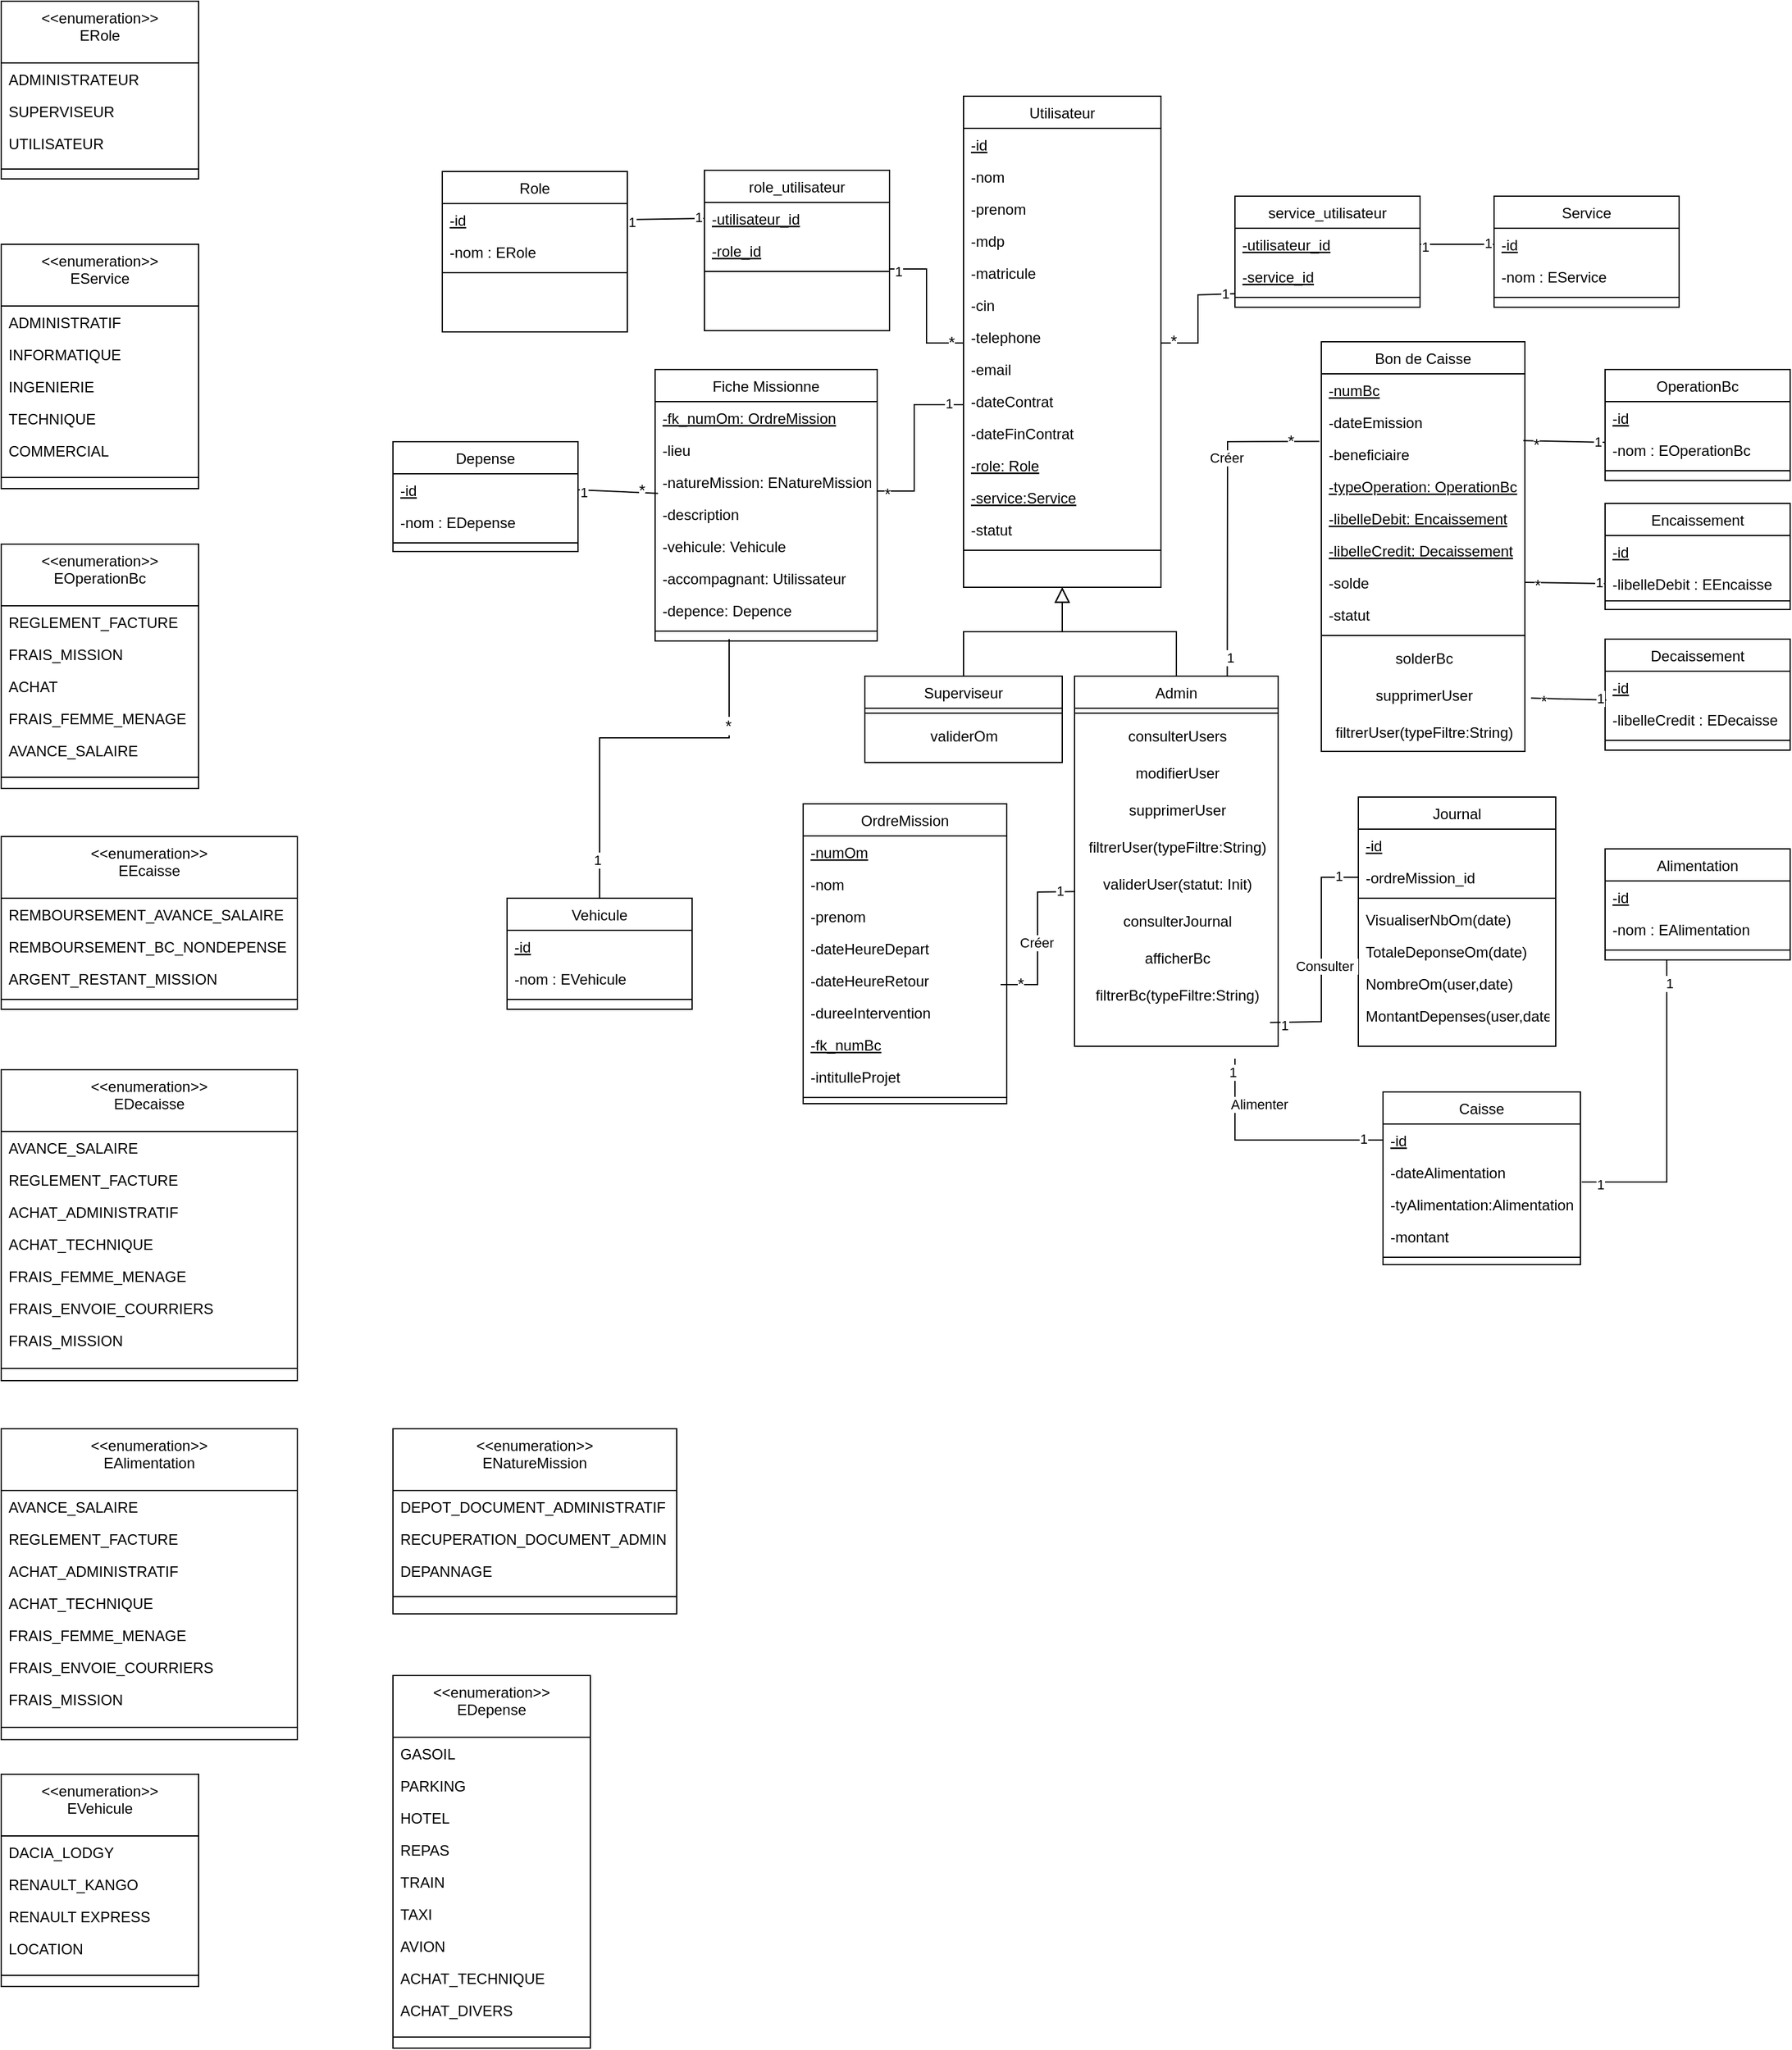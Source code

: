 <mxfile version="24.2.0" type="github">
  <diagram id="C5RBs43oDa-KdzZeNtuy" name="Page-1">
    <mxGraphModel dx="2393" dy="802" grid="1" gridSize="10" guides="1" tooltips="1" connect="1" arrows="1" fold="1" page="1" pageScale="1" pageWidth="827" pageHeight="1169" math="0" shadow="0">
      <root>
        <mxCell id="WIyWlLk6GJQsqaUBKTNV-0" />
        <mxCell id="WIyWlLk6GJQsqaUBKTNV-1" parent="WIyWlLk6GJQsqaUBKTNV-0" />
        <mxCell id="zkfFHV4jXpPFQw0GAbJ--0" value="Utilisateur" style="swimlane;fontStyle=0;align=center;verticalAlign=top;childLayout=stackLayout;horizontal=1;startSize=26;horizontalStack=0;resizeParent=1;resizeLast=0;collapsible=1;marginBottom=0;rounded=0;shadow=0;strokeWidth=1;" parent="WIyWlLk6GJQsqaUBKTNV-1" vertex="1">
          <mxGeometry x="220" y="120" width="160" height="398" as="geometry">
            <mxRectangle x="230" y="140" width="160" height="26" as="alternateBounds" />
          </mxGeometry>
        </mxCell>
        <mxCell id="zkfFHV4jXpPFQw0GAbJ--2" value="-id" style="text;align=left;verticalAlign=top;spacingLeft=4;spacingRight=4;overflow=hidden;rotatable=0;points=[[0,0.5],[1,0.5]];portConstraint=eastwest;rounded=0;shadow=0;html=0;fontStyle=4" parent="zkfFHV4jXpPFQw0GAbJ--0" vertex="1">
          <mxGeometry y="26" width="160" height="26" as="geometry" />
        </mxCell>
        <mxCell id="zkfFHV4jXpPFQw0GAbJ--1" value="-nom" style="text;align=left;verticalAlign=top;spacingLeft=4;spacingRight=4;overflow=hidden;rotatable=0;points=[[0,0.5],[1,0.5]];portConstraint=eastwest;" parent="zkfFHV4jXpPFQw0GAbJ--0" vertex="1">
          <mxGeometry y="52" width="160" height="26" as="geometry" />
        </mxCell>
        <mxCell id="UkL4BT7Hzz0I9JEdcfOP-149" value="-prenom" style="text;align=left;verticalAlign=top;spacingLeft=4;spacingRight=4;overflow=hidden;rotatable=0;points=[[0,0.5],[1,0.5]];portConstraint=eastwest;" parent="zkfFHV4jXpPFQw0GAbJ--0" vertex="1">
          <mxGeometry y="78" width="160" height="26" as="geometry" />
        </mxCell>
        <mxCell id="zkfFHV4jXpPFQw0GAbJ--3" value="-mdp" style="text;align=left;verticalAlign=top;spacingLeft=4;spacingRight=4;overflow=hidden;rotatable=0;points=[[0,0.5],[1,0.5]];portConstraint=eastwest;rounded=0;shadow=0;html=0;" parent="zkfFHV4jXpPFQw0GAbJ--0" vertex="1">
          <mxGeometry y="104" width="160" height="26" as="geometry" />
        </mxCell>
        <mxCell id="BVyDWOVF4puS4mX-ho88-1" value="-matricule    " style="text;align=left;verticalAlign=top;spacingLeft=4;spacingRight=4;overflow=hidden;rotatable=0;points=[[0,0.5],[1,0.5]];portConstraint=eastwest;" parent="zkfFHV4jXpPFQw0GAbJ--0" vertex="1">
          <mxGeometry y="130" width="160" height="26" as="geometry" />
        </mxCell>
        <mxCell id="zkfFHV4jXpPFQw0GAbJ--5" value="-cin" style="text;align=left;verticalAlign=top;spacingLeft=4;spacingRight=4;overflow=hidden;rotatable=0;points=[[0,0.5],[1,0.5]];portConstraint=eastwest;" parent="zkfFHV4jXpPFQw0GAbJ--0" vertex="1">
          <mxGeometry y="156" width="160" height="26" as="geometry" />
        </mxCell>
        <mxCell id="BVyDWOVF4puS4mX-ho88-3" value="-telephone" style="text;align=left;verticalAlign=top;spacingLeft=4;spacingRight=4;overflow=hidden;rotatable=0;points=[[0,0.5],[1,0.5]];portConstraint=eastwest;" parent="zkfFHV4jXpPFQw0GAbJ--0" vertex="1">
          <mxGeometry y="182" width="160" height="26" as="geometry" />
        </mxCell>
        <mxCell id="BVyDWOVF4puS4mX-ho88-2" value="-email" style="text;align=left;verticalAlign=top;spacingLeft=4;spacingRight=4;overflow=hidden;rotatable=0;points=[[0,0.5],[1,0.5]];portConstraint=eastwest;" parent="zkfFHV4jXpPFQw0GAbJ--0" vertex="1">
          <mxGeometry y="208" width="160" height="26" as="geometry" />
        </mxCell>
        <mxCell id="BVyDWOVF4puS4mX-ho88-13" value="-dateContrat" style="text;align=left;verticalAlign=top;spacingLeft=4;spacingRight=4;overflow=hidden;rotatable=0;points=[[0,0.5],[1,0.5]];portConstraint=eastwest;" parent="zkfFHV4jXpPFQw0GAbJ--0" vertex="1">
          <mxGeometry y="234" width="160" height="26" as="geometry" />
        </mxCell>
        <mxCell id="BVyDWOVF4puS4mX-ho88-15" value="-dateFinContrat" style="text;align=left;verticalAlign=top;spacingLeft=4;spacingRight=4;overflow=hidden;rotatable=0;points=[[0,0.5],[1,0.5]];portConstraint=eastwest;" parent="zkfFHV4jXpPFQw0GAbJ--0" vertex="1">
          <mxGeometry y="260" width="160" height="26" as="geometry" />
        </mxCell>
        <mxCell id="BVyDWOVF4puS4mX-ho88-16" value="-role: Role" style="text;align=left;verticalAlign=top;spacingLeft=4;spacingRight=4;overflow=hidden;rotatable=0;points=[[0,0.5],[1,0.5]];portConstraint=eastwest;fontStyle=4" parent="zkfFHV4jXpPFQw0GAbJ--0" vertex="1">
          <mxGeometry y="286" width="160" height="26" as="geometry" />
        </mxCell>
        <mxCell id="BVyDWOVF4puS4mX-ho88-17" value="-service:Service" style="text;align=left;verticalAlign=top;spacingLeft=4;spacingRight=4;overflow=hidden;rotatable=0;points=[[0,0.5],[1,0.5]];portConstraint=eastwest;fontStyle=4" parent="zkfFHV4jXpPFQw0GAbJ--0" vertex="1">
          <mxGeometry y="312" width="160" height="26" as="geometry" />
        </mxCell>
        <mxCell id="BVyDWOVF4puS4mX-ho88-14" value="-statut" style="text;align=left;verticalAlign=top;spacingLeft=4;spacingRight=4;overflow=hidden;rotatable=0;points=[[0,0.5],[1,0.5]];portConstraint=eastwest;" parent="zkfFHV4jXpPFQw0GAbJ--0" vertex="1">
          <mxGeometry y="338" width="160" height="26" as="geometry" />
        </mxCell>
        <mxCell id="zkfFHV4jXpPFQw0GAbJ--4" value="" style="line;html=1;strokeWidth=1;align=left;verticalAlign=middle;spacingTop=-1;spacingLeft=3;spacingRight=3;rotatable=0;labelPosition=right;points=[];portConstraint=eastwest;" parent="zkfFHV4jXpPFQw0GAbJ--0" vertex="1">
          <mxGeometry y="364" width="160" height="8" as="geometry" />
        </mxCell>
        <mxCell id="BVyDWOVF4puS4mX-ho88-0" value="&#xa;" style="text;align=left;verticalAlign=top;spacingLeft=4;spacingRight=4;overflow=hidden;rotatable=0;points=[[0,0.5],[1,0.5]];portConstraint=eastwest;rounded=0;shadow=0;html=0;" parent="zkfFHV4jXpPFQw0GAbJ--0" vertex="1">
          <mxGeometry y="372" width="160" height="26" as="geometry" />
        </mxCell>
        <mxCell id="zkfFHV4jXpPFQw0GAbJ--6" value="Superviseur" style="swimlane;fontStyle=0;align=center;verticalAlign=top;childLayout=stackLayout;horizontal=1;startSize=26;horizontalStack=0;resizeParent=1;resizeLast=0;collapsible=1;marginBottom=0;rounded=0;shadow=0;strokeWidth=1;" parent="WIyWlLk6GJQsqaUBKTNV-1" vertex="1">
          <mxGeometry x="140" y="590" width="160" height="70" as="geometry">
            <mxRectangle x="130" y="380" width="160" height="26" as="alternateBounds" />
          </mxGeometry>
        </mxCell>
        <mxCell id="zkfFHV4jXpPFQw0GAbJ--9" value="" style="line;html=1;strokeWidth=1;align=left;verticalAlign=middle;spacingTop=-1;spacingLeft=3;spacingRight=3;rotatable=0;labelPosition=right;points=[];portConstraint=eastwest;" parent="zkfFHV4jXpPFQw0GAbJ--6" vertex="1">
          <mxGeometry y="26" width="160" height="8" as="geometry" />
        </mxCell>
        <mxCell id="rAxEm8B1Q-0X_Ra_BV8N-102" value="validerOm" style="text;html=1;align=center;verticalAlign=middle;resizable=0;points=[];autosize=1;strokeColor=none;fillColor=none;" vertex="1" parent="zkfFHV4jXpPFQw0GAbJ--6">
          <mxGeometry y="34" width="160" height="30" as="geometry" />
        </mxCell>
        <mxCell id="zkfFHV4jXpPFQw0GAbJ--12" value="" style="endArrow=block;endSize=10;endFill=0;shadow=0;strokeWidth=1;rounded=0;curved=0;edgeStyle=elbowEdgeStyle;elbow=vertical;" parent="WIyWlLk6GJQsqaUBKTNV-1" source="zkfFHV4jXpPFQw0GAbJ--6" target="zkfFHV4jXpPFQw0GAbJ--0" edge="1">
          <mxGeometry width="160" relative="1" as="geometry">
            <mxPoint x="200" y="203" as="sourcePoint" />
            <mxPoint x="200" y="203" as="targetPoint" />
          </mxGeometry>
        </mxCell>
        <mxCell id="zkfFHV4jXpPFQw0GAbJ--13" value="Admin" style="swimlane;fontStyle=0;align=center;verticalAlign=top;childLayout=stackLayout;horizontal=1;startSize=26;horizontalStack=0;resizeParent=1;resizeLast=0;collapsible=1;marginBottom=0;rounded=0;shadow=0;strokeWidth=1;" parent="WIyWlLk6GJQsqaUBKTNV-1" vertex="1">
          <mxGeometry x="310" y="590" width="165" height="300" as="geometry">
            <mxRectangle x="360" y="600" width="170" height="26" as="alternateBounds" />
          </mxGeometry>
        </mxCell>
        <mxCell id="zkfFHV4jXpPFQw0GAbJ--15" value="" style="line;html=1;strokeWidth=1;align=left;verticalAlign=middle;spacingTop=-1;spacingLeft=3;spacingRight=3;rotatable=0;labelPosition=right;points=[];portConstraint=eastwest;" parent="zkfFHV4jXpPFQw0GAbJ--13" vertex="1">
          <mxGeometry y="26" width="165" height="8" as="geometry" />
        </mxCell>
        <mxCell id="UkL4BT7Hzz0I9JEdcfOP-37" value="consulterUsers" style="text;html=1;align=center;verticalAlign=middle;resizable=0;points=[];autosize=1;strokeColor=none;fillColor=none;" parent="zkfFHV4jXpPFQw0GAbJ--13" vertex="1">
          <mxGeometry y="34" width="165" height="30" as="geometry" />
        </mxCell>
        <mxCell id="UkL4BT7Hzz0I9JEdcfOP-38" value="modifierUser" style="text;html=1;align=center;verticalAlign=middle;resizable=0;points=[];autosize=1;strokeColor=none;fillColor=none;" parent="zkfFHV4jXpPFQw0GAbJ--13" vertex="1">
          <mxGeometry y="64" width="165" height="30" as="geometry" />
        </mxCell>
        <mxCell id="UkL4BT7Hzz0I9JEdcfOP-39" value="supprimerUser" style="text;html=1;align=center;verticalAlign=middle;resizable=0;points=[];autosize=1;strokeColor=none;fillColor=none;" parent="zkfFHV4jXpPFQw0GAbJ--13" vertex="1">
          <mxGeometry y="94" width="165" height="30" as="geometry" />
        </mxCell>
        <mxCell id="UkL4BT7Hzz0I9JEdcfOP-41" value="filtrerUser(typeFiltre:String)" style="text;html=1;align=center;verticalAlign=middle;resizable=0;points=[];autosize=1;strokeColor=none;fillColor=none;" parent="zkfFHV4jXpPFQw0GAbJ--13" vertex="1">
          <mxGeometry y="124" width="165" height="30" as="geometry" />
        </mxCell>
        <mxCell id="UkL4BT7Hzz0I9JEdcfOP-40" value="validerUser(statut: Init)" style="text;html=1;align=center;verticalAlign=middle;resizable=0;points=[];autosize=1;strokeColor=none;fillColor=none;" parent="zkfFHV4jXpPFQw0GAbJ--13" vertex="1">
          <mxGeometry y="154" width="165" height="30" as="geometry" />
        </mxCell>
        <mxCell id="UkL4BT7Hzz0I9JEdcfOP-79" value="consulterJournal" style="text;html=1;align=center;verticalAlign=middle;resizable=0;points=[];autosize=1;strokeColor=none;fillColor=none;" parent="zkfFHV4jXpPFQw0GAbJ--13" vertex="1">
          <mxGeometry y="184" width="165" height="30" as="geometry" />
        </mxCell>
        <mxCell id="UkL4BT7Hzz0I9JEdcfOP-80" value="afficherBc" style="text;html=1;align=center;verticalAlign=middle;resizable=0;points=[];autosize=1;strokeColor=none;fillColor=none;" parent="zkfFHV4jXpPFQw0GAbJ--13" vertex="1">
          <mxGeometry y="214" width="165" height="30" as="geometry" />
        </mxCell>
        <mxCell id="UkL4BT7Hzz0I9JEdcfOP-81" value="filtrerBc(typeFiltre:String)" style="text;html=1;align=center;verticalAlign=middle;resizable=0;points=[];autosize=1;strokeColor=none;fillColor=none;" parent="zkfFHV4jXpPFQw0GAbJ--13" vertex="1">
          <mxGeometry y="244" width="165" height="30" as="geometry" />
        </mxCell>
        <mxCell id="zkfFHV4jXpPFQw0GAbJ--16" value="" style="endArrow=block;endSize=10;endFill=0;shadow=0;strokeWidth=1;rounded=0;curved=0;edgeStyle=elbowEdgeStyle;elbow=vertical;" parent="WIyWlLk6GJQsqaUBKTNV-1" source="zkfFHV4jXpPFQw0GAbJ--13" target="zkfFHV4jXpPFQw0GAbJ--0" edge="1">
          <mxGeometry width="160" relative="1" as="geometry">
            <mxPoint x="210" y="373" as="sourcePoint" />
            <mxPoint x="310" y="271" as="targetPoint" />
          </mxGeometry>
        </mxCell>
        <mxCell id="BVyDWOVF4puS4mX-ho88-18" value="role_utilisateur" style="swimlane;fontStyle=0;align=center;verticalAlign=top;childLayout=stackLayout;horizontal=1;startSize=26;horizontalStack=0;resizeParent=1;resizeLast=0;collapsible=1;marginBottom=0;rounded=0;shadow=0;strokeWidth=1;" parent="WIyWlLk6GJQsqaUBKTNV-1" vertex="1">
          <mxGeometry x="10" y="180" width="150" height="130" as="geometry">
            <mxRectangle x="-50" y="340" width="160" height="26" as="alternateBounds" />
          </mxGeometry>
        </mxCell>
        <mxCell id="BVyDWOVF4puS4mX-ho88-19" value="-utilisateur_id" style="text;align=left;verticalAlign=top;spacingLeft=4;spacingRight=4;overflow=hidden;rotatable=0;points=[[0,0.5],[1,0.5]];portConstraint=eastwest;fontStyle=4" parent="BVyDWOVF4puS4mX-ho88-18" vertex="1">
          <mxGeometry y="26" width="150" height="26" as="geometry" />
        </mxCell>
        <mxCell id="BVyDWOVF4puS4mX-ho88-20" value="-role_id" style="text;align=left;verticalAlign=top;spacingLeft=4;spacingRight=4;overflow=hidden;rotatable=0;points=[[0,0.5],[1,0.5]];portConstraint=eastwest;rounded=0;shadow=0;html=0;fontStyle=4" parent="BVyDWOVF4puS4mX-ho88-18" vertex="1">
          <mxGeometry y="52" width="150" height="26" as="geometry" />
        </mxCell>
        <mxCell id="BVyDWOVF4puS4mX-ho88-24" value="" style="line;html=1;strokeWidth=1;align=left;verticalAlign=middle;spacingTop=-1;spacingLeft=3;spacingRight=3;rotatable=0;labelPosition=right;points=[];portConstraint=eastwest;" parent="BVyDWOVF4puS4mX-ho88-18" vertex="1">
          <mxGeometry y="78" width="150" height="8" as="geometry" />
        </mxCell>
        <mxCell id="BVyDWOVF4puS4mX-ho88-29" value="&lt;&lt;enumeration&gt;&gt;&#xa;ERole" style="swimlane;fontStyle=0;align=center;verticalAlign=top;childLayout=stackLayout;horizontal=1;startSize=50;horizontalStack=0;resizeParent=1;resizeLast=0;collapsible=1;marginBottom=0;rounded=0;shadow=0;strokeWidth=1;" parent="WIyWlLk6GJQsqaUBKTNV-1" vertex="1">
          <mxGeometry x="-560" y="43" width="160" height="144" as="geometry">
            <mxRectangle x="550" y="140" width="160" height="26" as="alternateBounds" />
          </mxGeometry>
        </mxCell>
        <mxCell id="BVyDWOVF4puS4mX-ho88-30" value="ADMINISTRATEUR" style="text;align=left;verticalAlign=top;spacingLeft=4;spacingRight=4;overflow=hidden;rotatable=0;points=[[0,0.5],[1,0.5]];portConstraint=eastwest;" parent="BVyDWOVF4puS4mX-ho88-29" vertex="1">
          <mxGeometry y="50" width="160" height="26" as="geometry" />
        </mxCell>
        <mxCell id="BVyDWOVF4puS4mX-ho88-31" value="SUPERVISEUR" style="text;align=left;verticalAlign=top;spacingLeft=4;spacingRight=4;overflow=hidden;rotatable=0;points=[[0,0.5],[1,0.5]];portConstraint=eastwest;rounded=0;shadow=0;html=0;" parent="BVyDWOVF4puS4mX-ho88-29" vertex="1">
          <mxGeometry y="76" width="160" height="26" as="geometry" />
        </mxCell>
        <mxCell id="BVyDWOVF4puS4mX-ho88-34" value="UTILISATEUR" style="text;align=left;verticalAlign=top;spacingLeft=4;spacingRight=4;overflow=hidden;rotatable=0;points=[[0,0.5],[1,0.5]];portConstraint=eastwest;rounded=0;shadow=0;html=0;" parent="BVyDWOVF4puS4mX-ho88-29" vertex="1">
          <mxGeometry y="102" width="160" height="26" as="geometry" />
        </mxCell>
        <mxCell id="BVyDWOVF4puS4mX-ho88-32" value="" style="line;html=1;strokeWidth=1;align=left;verticalAlign=middle;spacingTop=-1;spacingLeft=3;spacingRight=3;rotatable=0;labelPosition=right;points=[];portConstraint=eastwest;" parent="BVyDWOVF4puS4mX-ho88-29" vertex="1">
          <mxGeometry y="128" width="160" height="16" as="geometry" />
        </mxCell>
        <mxCell id="BVyDWOVF4puS4mX-ho88-37" value="" style="endArrow=none;html=1;rounded=0;" parent="WIyWlLk6GJQsqaUBKTNV-1" edge="1">
          <mxGeometry width="50" height="50" relative="1" as="geometry">
            <mxPoint x="160" y="260" as="sourcePoint" />
            <mxPoint x="220" y="320" as="targetPoint" />
            <Array as="points">
              <mxPoint x="190" y="260" />
              <mxPoint x="190" y="320" />
            </Array>
          </mxGeometry>
        </mxCell>
        <mxCell id="BVyDWOVF4puS4mX-ho88-41" value="1" style="edgeLabel;html=1;align=center;verticalAlign=middle;resizable=0;points=[];" parent="BVyDWOVF4puS4mX-ho88-37" vertex="1" connectable="0">
          <mxGeometry x="-0.883" y="-2" relative="1" as="geometry">
            <mxPoint as="offset" />
          </mxGeometry>
        </mxCell>
        <mxCell id="BVyDWOVF4puS4mX-ho88-43" value="&lt;font style=&quot;font-size: 13px;&quot;&gt;*&lt;/font&gt;" style="edgeLabel;html=1;align=center;verticalAlign=middle;resizable=0;points=[];" parent="BVyDWOVF4puS4mX-ho88-37" vertex="1" connectable="0">
          <mxGeometry x="0.823" y="-2" relative="1" as="geometry">
            <mxPoint y="-3" as="offset" />
          </mxGeometry>
        </mxCell>
        <mxCell id="UkL4BT7Hzz0I9JEdcfOP-0" value="Role" style="swimlane;fontStyle=0;align=center;verticalAlign=top;childLayout=stackLayout;horizontal=1;startSize=26;horizontalStack=0;resizeParent=1;resizeLast=0;collapsible=1;marginBottom=0;rounded=0;shadow=0;strokeWidth=1;" parent="WIyWlLk6GJQsqaUBKTNV-1" vertex="1">
          <mxGeometry x="-202.5" y="181" width="150" height="130" as="geometry">
            <mxRectangle x="-50" y="340" width="160" height="26" as="alternateBounds" />
          </mxGeometry>
        </mxCell>
        <mxCell id="UkL4BT7Hzz0I9JEdcfOP-1" value="-id" style="text;align=left;verticalAlign=top;spacingLeft=4;spacingRight=4;overflow=hidden;rotatable=0;points=[[0,0.5],[1,0.5]];portConstraint=eastwest;fontStyle=4" parent="UkL4BT7Hzz0I9JEdcfOP-0" vertex="1">
          <mxGeometry y="26" width="150" height="26" as="geometry" />
        </mxCell>
        <mxCell id="UkL4BT7Hzz0I9JEdcfOP-2" value="-nom : ERole" style="text;align=left;verticalAlign=top;spacingLeft=4;spacingRight=4;overflow=hidden;rotatable=0;points=[[0,0.5],[1,0.5]];portConstraint=eastwest;rounded=0;shadow=0;html=0;" parent="UkL4BT7Hzz0I9JEdcfOP-0" vertex="1">
          <mxGeometry y="52" width="150" height="26" as="geometry" />
        </mxCell>
        <mxCell id="UkL4BT7Hzz0I9JEdcfOP-3" value="" style="line;html=1;strokeWidth=1;align=left;verticalAlign=middle;spacingTop=-1;spacingLeft=3;spacingRight=3;rotatable=0;labelPosition=right;points=[];portConstraint=eastwest;" parent="UkL4BT7Hzz0I9JEdcfOP-0" vertex="1">
          <mxGeometry y="78" width="150" height="8" as="geometry" />
        </mxCell>
        <mxCell id="UkL4BT7Hzz0I9JEdcfOP-5" value="" style="endArrow=none;html=1;rounded=0;exitX=1;exitY=0.5;exitDx=0;exitDy=0;entryX=0;entryY=0.5;entryDx=0;entryDy=0;" parent="WIyWlLk6GJQsqaUBKTNV-1" source="UkL4BT7Hzz0I9JEdcfOP-1" target="BVyDWOVF4puS4mX-ho88-19" edge="1">
          <mxGeometry width="50" height="50" relative="1" as="geometry">
            <mxPoint x="-200" y="487.5" as="sourcePoint" />
            <mxPoint x="-59" y="423.5" as="targetPoint" />
            <Array as="points" />
          </mxGeometry>
        </mxCell>
        <mxCell id="UkL4BT7Hzz0I9JEdcfOP-6" value="1" style="edgeLabel;html=1;align=center;verticalAlign=middle;resizable=0;points=[];" parent="UkL4BT7Hzz0I9JEdcfOP-5" vertex="1" connectable="0">
          <mxGeometry x="-0.883" y="-2" relative="1" as="geometry">
            <mxPoint as="offset" />
          </mxGeometry>
        </mxCell>
        <mxCell id="UkL4BT7Hzz0I9JEdcfOP-7" value="1" style="edgeLabel;html=1;align=center;verticalAlign=middle;resizable=0;points=[];" parent="UkL4BT7Hzz0I9JEdcfOP-5" vertex="1" connectable="0">
          <mxGeometry x="0.823" y="-2" relative="1" as="geometry">
            <mxPoint y="-3" as="offset" />
          </mxGeometry>
        </mxCell>
        <mxCell id="UkL4BT7Hzz0I9JEdcfOP-8" value="Service" style="swimlane;fontStyle=0;align=center;verticalAlign=top;childLayout=stackLayout;horizontal=1;startSize=26;horizontalStack=0;resizeParent=1;resizeLast=0;collapsible=1;marginBottom=0;rounded=0;shadow=0;strokeWidth=1;" parent="WIyWlLk6GJQsqaUBKTNV-1" vertex="1">
          <mxGeometry x="650" y="201" width="150" height="90" as="geometry">
            <mxRectangle x="-50" y="340" width="160" height="26" as="alternateBounds" />
          </mxGeometry>
        </mxCell>
        <mxCell id="UkL4BT7Hzz0I9JEdcfOP-9" value="-id" style="text;align=left;verticalAlign=top;spacingLeft=4;spacingRight=4;overflow=hidden;rotatable=0;points=[[0,0.5],[1,0.5]];portConstraint=eastwest;fontStyle=4" parent="UkL4BT7Hzz0I9JEdcfOP-8" vertex="1">
          <mxGeometry y="26" width="150" height="26" as="geometry" />
        </mxCell>
        <mxCell id="UkL4BT7Hzz0I9JEdcfOP-10" value="-nom : EService" style="text;align=left;verticalAlign=top;spacingLeft=4;spacingRight=4;overflow=hidden;rotatable=0;points=[[0,0.5],[1,0.5]];portConstraint=eastwest;rounded=0;shadow=0;html=0;" parent="UkL4BT7Hzz0I9JEdcfOP-8" vertex="1">
          <mxGeometry y="52" width="150" height="26" as="geometry" />
        </mxCell>
        <mxCell id="UkL4BT7Hzz0I9JEdcfOP-11" value="" style="line;html=1;strokeWidth=1;align=left;verticalAlign=middle;spacingTop=-1;spacingLeft=3;spacingRight=3;rotatable=0;labelPosition=right;points=[];portConstraint=eastwest;" parent="UkL4BT7Hzz0I9JEdcfOP-8" vertex="1">
          <mxGeometry y="78" width="150" height="8" as="geometry" />
        </mxCell>
        <mxCell id="UkL4BT7Hzz0I9JEdcfOP-13" value="service_utilisateur" style="swimlane;fontStyle=0;align=center;verticalAlign=top;childLayout=stackLayout;horizontal=1;startSize=26;horizontalStack=0;resizeParent=1;resizeLast=0;collapsible=1;marginBottom=0;rounded=0;shadow=0;strokeWidth=1;" parent="WIyWlLk6GJQsqaUBKTNV-1" vertex="1">
          <mxGeometry x="440" y="201" width="150" height="90" as="geometry">
            <mxRectangle x="440" y="201" width="160" height="26" as="alternateBounds" />
          </mxGeometry>
        </mxCell>
        <mxCell id="UkL4BT7Hzz0I9JEdcfOP-14" value="-utilisateur_id" style="text;align=left;verticalAlign=top;spacingLeft=4;spacingRight=4;overflow=hidden;rotatable=0;points=[[0,0.5],[1,0.5]];portConstraint=eastwest;fontStyle=4" parent="UkL4BT7Hzz0I9JEdcfOP-13" vertex="1">
          <mxGeometry y="26" width="150" height="26" as="geometry" />
        </mxCell>
        <mxCell id="UkL4BT7Hzz0I9JEdcfOP-15" value="-service_id" style="text;align=left;verticalAlign=top;spacingLeft=4;spacingRight=4;overflow=hidden;rotatable=0;points=[[0,0.5],[1,0.5]];portConstraint=eastwest;rounded=0;shadow=0;html=0;fontStyle=4" parent="UkL4BT7Hzz0I9JEdcfOP-13" vertex="1">
          <mxGeometry y="52" width="150" height="26" as="geometry" />
        </mxCell>
        <mxCell id="UkL4BT7Hzz0I9JEdcfOP-16" value="" style="line;html=1;strokeWidth=1;align=left;verticalAlign=middle;spacingTop=-1;spacingLeft=3;spacingRight=3;rotatable=0;labelPosition=right;points=[];portConstraint=eastwest;" parent="UkL4BT7Hzz0I9JEdcfOP-13" vertex="1">
          <mxGeometry y="78" width="150" height="8" as="geometry" />
        </mxCell>
        <mxCell id="UkL4BT7Hzz0I9JEdcfOP-17" value="&lt;&lt;enumeration&gt;&gt;&#xa;EService" style="swimlane;fontStyle=0;align=center;verticalAlign=top;childLayout=stackLayout;horizontal=1;startSize=50;horizontalStack=0;resizeParent=1;resizeLast=0;collapsible=1;marginBottom=0;rounded=0;shadow=0;strokeWidth=1;" parent="WIyWlLk6GJQsqaUBKTNV-1" vertex="1">
          <mxGeometry x="-560" y="240" width="160" height="198" as="geometry">
            <mxRectangle x="550" y="140" width="160" height="26" as="alternateBounds" />
          </mxGeometry>
        </mxCell>
        <mxCell id="UkL4BT7Hzz0I9JEdcfOP-18" value="ADMINISTRATIF" style="text;align=left;verticalAlign=top;spacingLeft=4;spacingRight=4;overflow=hidden;rotatable=0;points=[[0,0.5],[1,0.5]];portConstraint=eastwest;" parent="UkL4BT7Hzz0I9JEdcfOP-17" vertex="1">
          <mxGeometry y="50" width="160" height="26" as="geometry" />
        </mxCell>
        <mxCell id="UkL4BT7Hzz0I9JEdcfOP-19" value="INFORMATIQUE" style="text;align=left;verticalAlign=top;spacingLeft=4;spacingRight=4;overflow=hidden;rotatable=0;points=[[0,0.5],[1,0.5]];portConstraint=eastwest;rounded=0;shadow=0;html=0;" parent="UkL4BT7Hzz0I9JEdcfOP-17" vertex="1">
          <mxGeometry y="76" width="160" height="26" as="geometry" />
        </mxCell>
        <mxCell id="UkL4BT7Hzz0I9JEdcfOP-20" value="INGENIERIE" style="text;align=left;verticalAlign=top;spacingLeft=4;spacingRight=4;overflow=hidden;rotatable=0;points=[[0,0.5],[1,0.5]];portConstraint=eastwest;rounded=0;shadow=0;html=0;" parent="UkL4BT7Hzz0I9JEdcfOP-17" vertex="1">
          <mxGeometry y="102" width="160" height="26" as="geometry" />
        </mxCell>
        <mxCell id="UkL4BT7Hzz0I9JEdcfOP-22" value="TECHNIQUE" style="text;align=left;verticalAlign=top;spacingLeft=4;spacingRight=4;overflow=hidden;rotatable=0;points=[[0,0.5],[1,0.5]];portConstraint=eastwest;" parent="UkL4BT7Hzz0I9JEdcfOP-17" vertex="1">
          <mxGeometry y="128" width="160" height="26" as="geometry" />
        </mxCell>
        <mxCell id="UkL4BT7Hzz0I9JEdcfOP-23" value="COMMERCIAL" style="text;align=left;verticalAlign=top;spacingLeft=4;spacingRight=4;overflow=hidden;rotatable=0;points=[[0,0.5],[1,0.5]];portConstraint=eastwest;" parent="UkL4BT7Hzz0I9JEdcfOP-17" vertex="1">
          <mxGeometry y="154" width="160" height="26" as="geometry" />
        </mxCell>
        <mxCell id="UkL4BT7Hzz0I9JEdcfOP-21" value="" style="line;html=1;strokeWidth=1;align=left;verticalAlign=middle;spacingTop=-1;spacingLeft=3;spacingRight=3;rotatable=0;labelPosition=right;points=[];portConstraint=eastwest;" parent="UkL4BT7Hzz0I9JEdcfOP-17" vertex="1">
          <mxGeometry y="180" width="160" height="18" as="geometry" />
        </mxCell>
        <mxCell id="UkL4BT7Hzz0I9JEdcfOP-24" value="" style="endArrow=none;html=1;rounded=0;exitX=1;exitY=0.5;exitDx=0;exitDy=0;entryX=0;entryY=0.5;entryDx=0;entryDy=0;" parent="WIyWlLk6GJQsqaUBKTNV-1" source="UkL4BT7Hzz0I9JEdcfOP-14" edge="1" target="UkL4BT7Hzz0I9JEdcfOP-9">
          <mxGeometry width="50" height="50" relative="1" as="geometry">
            <mxPoint x="700" y="240.83" as="sourcePoint" />
            <mxPoint x="800" y="241" as="targetPoint" />
            <Array as="points" />
          </mxGeometry>
        </mxCell>
        <mxCell id="UkL4BT7Hzz0I9JEdcfOP-25" value="1" style="edgeLabel;html=1;align=center;verticalAlign=middle;resizable=0;points=[];" parent="UkL4BT7Hzz0I9JEdcfOP-24" vertex="1" connectable="0">
          <mxGeometry x="-0.883" y="-2" relative="1" as="geometry">
            <mxPoint as="offset" />
          </mxGeometry>
        </mxCell>
        <mxCell id="UkL4BT7Hzz0I9JEdcfOP-26" value="1" style="edgeLabel;html=1;align=center;verticalAlign=middle;resizable=0;points=[];" parent="UkL4BT7Hzz0I9JEdcfOP-24" vertex="1" connectable="0">
          <mxGeometry x="0.823" y="-2" relative="1" as="geometry">
            <mxPoint y="-3" as="offset" />
          </mxGeometry>
        </mxCell>
        <mxCell id="UkL4BT7Hzz0I9JEdcfOP-27" value="" style="endArrow=none;html=1;rounded=0;entryX=0;entryY=1.077;entryDx=0;entryDy=0;entryPerimeter=0;" parent="WIyWlLk6GJQsqaUBKTNV-1" target="UkL4BT7Hzz0I9JEdcfOP-15" edge="1">
          <mxGeometry width="50" height="50" relative="1" as="geometry">
            <mxPoint x="380" y="320" as="sourcePoint" />
            <mxPoint x="550" y="312" as="targetPoint" />
            <Array as="points">
              <mxPoint x="410" y="320" />
              <mxPoint x="410" y="281" />
              <mxPoint x="440" y="280" />
            </Array>
          </mxGeometry>
        </mxCell>
        <mxCell id="UkL4BT7Hzz0I9JEdcfOP-29" value="1" style="edgeLabel;html=1;align=center;verticalAlign=middle;resizable=0;points=[];" parent="UkL4BT7Hzz0I9JEdcfOP-27" vertex="1" connectable="0">
          <mxGeometry x="0.823" y="-2" relative="1" as="geometry">
            <mxPoint y="-3" as="offset" />
          </mxGeometry>
        </mxCell>
        <mxCell id="UkL4BT7Hzz0I9JEdcfOP-36" value="&lt;font style=&quot;font-size: 13px;&quot;&gt;*&lt;/font&gt;" style="edgeLabel;html=1;align=center;verticalAlign=middle;resizable=0;points=[];" parent="UkL4BT7Hzz0I9JEdcfOP-27" vertex="1" connectable="0">
          <mxGeometry x="-0.8" y="2" relative="1" as="geometry">
            <mxPoint as="offset" />
          </mxGeometry>
        </mxCell>
        <mxCell id="UkL4BT7Hzz0I9JEdcfOP-43" value="Journal" style="swimlane;fontStyle=0;align=center;verticalAlign=top;childLayout=stackLayout;horizontal=1;startSize=26;horizontalStack=0;resizeParent=1;resizeLast=0;collapsible=1;marginBottom=0;rounded=0;shadow=0;strokeWidth=1;" parent="WIyWlLk6GJQsqaUBKTNV-1" vertex="1">
          <mxGeometry x="540" y="688" width="160" height="202" as="geometry">
            <mxRectangle x="230" y="140" width="160" height="26" as="alternateBounds" />
          </mxGeometry>
        </mxCell>
        <mxCell id="UkL4BT7Hzz0I9JEdcfOP-44" value="-id" style="text;align=left;verticalAlign=top;spacingLeft=4;spacingRight=4;overflow=hidden;rotatable=0;points=[[0,0.5],[1,0.5]];portConstraint=eastwest;rounded=0;shadow=0;html=0;fontStyle=4" parent="UkL4BT7Hzz0I9JEdcfOP-43" vertex="1">
          <mxGeometry y="26" width="160" height="26" as="geometry" />
        </mxCell>
        <mxCell id="UkL4BT7Hzz0I9JEdcfOP-45" value="-ordreMission_id" style="text;align=left;verticalAlign=top;spacingLeft=4;spacingRight=4;overflow=hidden;rotatable=0;points=[[0,0.5],[1,0.5]];portConstraint=eastwest;" parent="UkL4BT7Hzz0I9JEdcfOP-43" vertex="1">
          <mxGeometry y="52" width="160" height="26" as="geometry" />
        </mxCell>
        <mxCell id="UkL4BT7Hzz0I9JEdcfOP-56" value="" style="line;html=1;strokeWidth=1;align=left;verticalAlign=middle;spacingTop=-1;spacingLeft=3;spacingRight=3;rotatable=0;labelPosition=right;points=[];portConstraint=eastwest;" parent="UkL4BT7Hzz0I9JEdcfOP-43" vertex="1">
          <mxGeometry y="78" width="160" height="8" as="geometry" />
        </mxCell>
        <mxCell id="UkL4BT7Hzz0I9JEdcfOP-57" value="VisualiserNbOm(date)&#xa;" style="text;align=left;verticalAlign=top;spacingLeft=4;spacingRight=4;overflow=hidden;rotatable=0;points=[[0,0.5],[1,0.5]];portConstraint=eastwest;rounded=0;shadow=0;html=0;fontSize=12;" parent="UkL4BT7Hzz0I9JEdcfOP-43" vertex="1">
          <mxGeometry y="86" width="160" height="26" as="geometry" />
        </mxCell>
        <mxCell id="UkL4BT7Hzz0I9JEdcfOP-62" value="TotaleDeponseOm(date)&#xa;" style="text;align=left;verticalAlign=top;spacingLeft=4;spacingRight=4;overflow=hidden;rotatable=0;points=[[0,0.5],[1,0.5]];portConstraint=eastwest;rounded=0;shadow=0;html=0;fontSize=12;" parent="UkL4BT7Hzz0I9JEdcfOP-43" vertex="1">
          <mxGeometry y="112" width="160" height="26" as="geometry" />
        </mxCell>
        <mxCell id="UkL4BT7Hzz0I9JEdcfOP-63" value="NombreOm(user,date)&#xa;" style="text;align=left;verticalAlign=top;spacingLeft=4;spacingRight=4;overflow=hidden;rotatable=0;points=[[0,0.5],[1,0.5]];portConstraint=eastwest;rounded=0;shadow=0;html=0;fontSize=12;" parent="UkL4BT7Hzz0I9JEdcfOP-43" vertex="1">
          <mxGeometry y="138" width="160" height="26" as="geometry" />
        </mxCell>
        <mxCell id="UkL4BT7Hzz0I9JEdcfOP-64" value="MontantDepenses(user,date)&#xa;" style="text;align=left;verticalAlign=top;spacingLeft=4;spacingRight=4;overflow=hidden;rotatable=0;points=[[0,0.5],[1,0.5]];portConstraint=eastwest;rounded=0;shadow=0;html=0;fontSize=12;" parent="UkL4BT7Hzz0I9JEdcfOP-43" vertex="1">
          <mxGeometry y="164" width="160" height="26" as="geometry" />
        </mxCell>
        <mxCell id="UkL4BT7Hzz0I9JEdcfOP-58" value="" style="endArrow=none;html=1;rounded=0;entryX=0;entryY=0.5;entryDx=0;entryDy=0;exitX=0.96;exitY=1.226;exitDx=0;exitDy=0;exitPerimeter=0;" parent="WIyWlLk6GJQsqaUBKTNV-1" edge="1" target="UkL4BT7Hzz0I9JEdcfOP-45" source="UkL4BT7Hzz0I9JEdcfOP-81">
          <mxGeometry width="50" height="50" relative="1" as="geometry">
            <mxPoint x="525" y="878.499" as="sourcePoint" />
            <mxPoint x="810.64" y="880.226" as="targetPoint" />
            <Array as="points">
              <mxPoint x="510" y="870" />
              <mxPoint x="510" y="753" />
            </Array>
          </mxGeometry>
        </mxCell>
        <mxCell id="UkL4BT7Hzz0I9JEdcfOP-59" value="1" style="edgeLabel;html=1;align=center;verticalAlign=middle;resizable=0;points=[];" parent="UkL4BT7Hzz0I9JEdcfOP-58" vertex="1" connectable="0">
          <mxGeometry x="-0.883" y="-2" relative="1" as="geometry">
            <mxPoint as="offset" />
          </mxGeometry>
        </mxCell>
        <mxCell id="UkL4BT7Hzz0I9JEdcfOP-60" value="1" style="edgeLabel;html=1;align=center;verticalAlign=middle;resizable=0;points=[];" parent="UkL4BT7Hzz0I9JEdcfOP-58" vertex="1" connectable="0">
          <mxGeometry x="0.823" y="-2" relative="1" as="geometry">
            <mxPoint y="-3" as="offset" />
          </mxGeometry>
        </mxCell>
        <mxCell id="UkL4BT7Hzz0I9JEdcfOP-61" value="Consulter&amp;nbsp;" style="edgeLabel;html=1;align=center;verticalAlign=middle;resizable=0;points=[];" parent="UkL4BT7Hzz0I9JEdcfOP-58" vertex="1" connectable="0">
          <mxGeometry x="-0.08" y="-3" relative="1" as="geometry">
            <mxPoint x="1" as="offset" />
          </mxGeometry>
        </mxCell>
        <mxCell id="UkL4BT7Hzz0I9JEdcfOP-65" value="Bon de Caisse" style="swimlane;fontStyle=0;align=center;verticalAlign=top;childLayout=stackLayout;horizontal=1;startSize=26;horizontalStack=0;resizeParent=1;resizeLast=0;collapsible=1;marginBottom=0;rounded=0;shadow=0;strokeWidth=1;" parent="WIyWlLk6GJQsqaUBKTNV-1" vertex="1">
          <mxGeometry x="510" y="319" width="165" height="332" as="geometry">
            <mxRectangle x="360" y="600" width="170" height="26" as="alternateBounds" />
          </mxGeometry>
        </mxCell>
        <mxCell id="UkL4BT7Hzz0I9JEdcfOP-66" value="-numBc" style="text;align=left;verticalAlign=top;spacingLeft=4;spacingRight=4;overflow=hidden;rotatable=0;points=[[0,0.5],[1,0.5]];portConstraint=eastwest;fontStyle=4" parent="UkL4BT7Hzz0I9JEdcfOP-65" vertex="1">
          <mxGeometry y="26" width="165" height="26" as="geometry" />
        </mxCell>
        <mxCell id="UkL4BT7Hzz0I9JEdcfOP-82" value="-dateEmission" style="text;align=left;verticalAlign=top;spacingLeft=4;spacingRight=4;overflow=hidden;rotatable=0;points=[[0,0.5],[1,0.5]];portConstraint=eastwest;" parent="UkL4BT7Hzz0I9JEdcfOP-65" vertex="1">
          <mxGeometry y="52" width="165" height="26" as="geometry" />
        </mxCell>
        <mxCell id="UkL4BT7Hzz0I9JEdcfOP-83" value="-beneficiaire" style="text;align=left;verticalAlign=top;spacingLeft=4;spacingRight=4;overflow=hidden;rotatable=0;points=[[0,0.5],[1,0.5]];portConstraint=eastwest;" parent="UkL4BT7Hzz0I9JEdcfOP-65" vertex="1">
          <mxGeometry y="78" width="165" height="26" as="geometry" />
        </mxCell>
        <mxCell id="UkL4BT7Hzz0I9JEdcfOP-84" value="-typeOperation: OperationBc" style="text;align=left;verticalAlign=top;spacingLeft=4;spacingRight=4;overflow=hidden;rotatable=0;points=[[0,0.5],[1,0.5]];portConstraint=eastwest;fontStyle=4" parent="UkL4BT7Hzz0I9JEdcfOP-65" vertex="1">
          <mxGeometry y="104" width="165" height="26" as="geometry" />
        </mxCell>
        <mxCell id="UkL4BT7Hzz0I9JEdcfOP-86" value="-libelleDebit: Encaissement" style="text;align=left;verticalAlign=top;spacingLeft=4;spacingRight=4;overflow=hidden;rotatable=0;points=[[0,0.5],[1,0.5]];portConstraint=eastwest;fontStyle=4" parent="UkL4BT7Hzz0I9JEdcfOP-65" vertex="1">
          <mxGeometry y="130" width="165" height="26" as="geometry" />
        </mxCell>
        <mxCell id="UkL4BT7Hzz0I9JEdcfOP-85" value="-libelleCredit: Decaissement" style="text;align=left;verticalAlign=top;spacingLeft=4;spacingRight=4;overflow=hidden;rotatable=0;points=[[0,0.5],[1,0.5]];portConstraint=eastwest;fontStyle=4" parent="UkL4BT7Hzz0I9JEdcfOP-65" vertex="1">
          <mxGeometry y="156" width="165" height="26" as="geometry" />
        </mxCell>
        <mxCell id="UkL4BT7Hzz0I9JEdcfOP-87" value="-solde" style="text;align=left;verticalAlign=top;spacingLeft=4;spacingRight=4;overflow=hidden;rotatable=0;points=[[0,0.5],[1,0.5]];portConstraint=eastwest;" parent="UkL4BT7Hzz0I9JEdcfOP-65" vertex="1">
          <mxGeometry y="182" width="165" height="26" as="geometry" />
        </mxCell>
        <mxCell id="UkL4BT7Hzz0I9JEdcfOP-88" value="-statut" style="text;align=left;verticalAlign=top;spacingLeft=4;spacingRight=4;overflow=hidden;rotatable=0;points=[[0,0.5],[1,0.5]];portConstraint=eastwest;" parent="UkL4BT7Hzz0I9JEdcfOP-65" vertex="1">
          <mxGeometry y="208" width="165" height="26" as="geometry" />
        </mxCell>
        <mxCell id="UkL4BT7Hzz0I9JEdcfOP-67" value="" style="line;html=1;strokeWidth=1;align=left;verticalAlign=middle;spacingTop=-1;spacingLeft=3;spacingRight=3;rotatable=0;labelPosition=right;points=[];portConstraint=eastwest;" parent="UkL4BT7Hzz0I9JEdcfOP-65" vertex="1">
          <mxGeometry y="234" width="165" height="8" as="geometry" />
        </mxCell>
        <mxCell id="UkL4BT7Hzz0I9JEdcfOP-69" value="solderBc" style="text;html=1;align=center;verticalAlign=middle;resizable=0;points=[];autosize=1;strokeColor=none;fillColor=none;" parent="UkL4BT7Hzz0I9JEdcfOP-65" vertex="1">
          <mxGeometry y="242" width="165" height="30" as="geometry" />
        </mxCell>
        <mxCell id="UkL4BT7Hzz0I9JEdcfOP-70" value="supprimerUser" style="text;html=1;align=center;verticalAlign=middle;resizable=0;points=[];autosize=1;strokeColor=none;fillColor=none;" parent="UkL4BT7Hzz0I9JEdcfOP-65" vertex="1">
          <mxGeometry y="272" width="165" height="30" as="geometry" />
        </mxCell>
        <mxCell id="UkL4BT7Hzz0I9JEdcfOP-71" value="filtrerUser(typeFiltre:String)" style="text;html=1;align=center;verticalAlign=middle;resizable=0;points=[];autosize=1;strokeColor=none;fillColor=none;" parent="UkL4BT7Hzz0I9JEdcfOP-65" vertex="1">
          <mxGeometry y="302" width="165" height="30" as="geometry" />
        </mxCell>
        <mxCell id="UkL4BT7Hzz0I9JEdcfOP-74" value="" style="endArrow=none;html=1;rounded=0;entryX=-0.01;entryY=0.106;entryDx=0;entryDy=0;entryPerimeter=0;exitX=0.75;exitY=0;exitDx=0;exitDy=0;" parent="WIyWlLk6GJQsqaUBKTNV-1" edge="1" target="UkL4BT7Hzz0I9JEdcfOP-83" source="zkfFHV4jXpPFQw0GAbJ--13">
          <mxGeometry width="50" height="50" relative="1" as="geometry">
            <mxPoint x="480" y="580" as="sourcePoint" />
            <mxPoint x="580" y="484" as="targetPoint" />
            <Array as="points">
              <mxPoint x="434" y="400" />
            </Array>
          </mxGeometry>
        </mxCell>
        <mxCell id="UkL4BT7Hzz0I9JEdcfOP-75" value="1" style="edgeLabel;html=1;align=center;verticalAlign=middle;resizable=0;points=[];" parent="UkL4BT7Hzz0I9JEdcfOP-74" vertex="1" connectable="0">
          <mxGeometry x="-0.883" y="-2" relative="1" as="geometry">
            <mxPoint as="offset" />
          </mxGeometry>
        </mxCell>
        <mxCell id="UkL4BT7Hzz0I9JEdcfOP-77" value="Créer" style="edgeLabel;html=1;align=center;verticalAlign=middle;resizable=0;points=[];" parent="UkL4BT7Hzz0I9JEdcfOP-74" vertex="1" connectable="0">
          <mxGeometry x="0.344" y="1" relative="1" as="geometry">
            <mxPoint as="offset" />
          </mxGeometry>
        </mxCell>
        <mxCell id="UkL4BT7Hzz0I9JEdcfOP-78" value="&lt;font style=&quot;font-size: 13px;&quot;&gt;*&lt;/font&gt;" style="edgeLabel;html=1;align=center;verticalAlign=middle;resizable=0;points=[];" parent="UkL4BT7Hzz0I9JEdcfOP-74" vertex="1" connectable="0">
          <mxGeometry x="0.819" y="1" relative="1" as="geometry">
            <mxPoint as="offset" />
          </mxGeometry>
        </mxCell>
        <mxCell id="UkL4BT7Hzz0I9JEdcfOP-89" value="OperationBc" style="swimlane;fontStyle=0;align=center;verticalAlign=top;childLayout=stackLayout;horizontal=1;startSize=26;horizontalStack=0;resizeParent=1;resizeLast=0;collapsible=1;marginBottom=0;rounded=0;shadow=0;strokeWidth=1;" parent="WIyWlLk6GJQsqaUBKTNV-1" vertex="1">
          <mxGeometry x="740" y="341.5" width="150" height="90" as="geometry">
            <mxRectangle x="-50" y="340" width="160" height="26" as="alternateBounds" />
          </mxGeometry>
        </mxCell>
        <mxCell id="UkL4BT7Hzz0I9JEdcfOP-90" value="-id" style="text;align=left;verticalAlign=top;spacingLeft=4;spacingRight=4;overflow=hidden;rotatable=0;points=[[0,0.5],[1,0.5]];portConstraint=eastwest;fontStyle=4" parent="UkL4BT7Hzz0I9JEdcfOP-89" vertex="1">
          <mxGeometry y="26" width="150" height="26" as="geometry" />
        </mxCell>
        <mxCell id="UkL4BT7Hzz0I9JEdcfOP-91" value="-nom : EOperationBc" style="text;align=left;verticalAlign=top;spacingLeft=4;spacingRight=4;overflow=hidden;rotatable=0;points=[[0,0.5],[1,0.5]];portConstraint=eastwest;rounded=0;shadow=0;html=0;" parent="UkL4BT7Hzz0I9JEdcfOP-89" vertex="1">
          <mxGeometry y="52" width="150" height="26" as="geometry" />
        </mxCell>
        <mxCell id="UkL4BT7Hzz0I9JEdcfOP-92" value="" style="line;html=1;strokeWidth=1;align=left;verticalAlign=middle;spacingTop=-1;spacingLeft=3;spacingRight=3;rotatable=0;labelPosition=right;points=[];portConstraint=eastwest;" parent="UkL4BT7Hzz0I9JEdcfOP-89" vertex="1">
          <mxGeometry y="78" width="150" height="8" as="geometry" />
        </mxCell>
        <mxCell id="UkL4BT7Hzz0I9JEdcfOP-94" value="&lt;&lt;enumeration&gt;&gt;&#xa;EOperationBc" style="swimlane;fontStyle=0;align=center;verticalAlign=top;childLayout=stackLayout;horizontal=1;startSize=50;horizontalStack=0;resizeParent=1;resizeLast=0;collapsible=1;marginBottom=0;rounded=0;shadow=0;strokeWidth=1;" parent="WIyWlLk6GJQsqaUBKTNV-1" vertex="1">
          <mxGeometry x="-560" y="483" width="160" height="198" as="geometry">
            <mxRectangle x="550" y="140" width="160" height="26" as="alternateBounds" />
          </mxGeometry>
        </mxCell>
        <mxCell id="UkL4BT7Hzz0I9JEdcfOP-95" value="REGLEMENT_FACTURE" style="text;align=left;verticalAlign=top;spacingLeft=4;spacingRight=4;overflow=hidden;rotatable=0;points=[[0,0.5],[1,0.5]];portConstraint=eastwest;" parent="UkL4BT7Hzz0I9JEdcfOP-94" vertex="1">
          <mxGeometry y="50" width="160" height="26" as="geometry" />
        </mxCell>
        <mxCell id="UkL4BT7Hzz0I9JEdcfOP-96" value="FRAIS_MISSION" style="text;align=left;verticalAlign=top;spacingLeft=4;spacingRight=4;overflow=hidden;rotatable=0;points=[[0,0.5],[1,0.5]];portConstraint=eastwest;rounded=0;shadow=0;html=0;" parent="UkL4BT7Hzz0I9JEdcfOP-94" vertex="1">
          <mxGeometry y="76" width="160" height="26" as="geometry" />
        </mxCell>
        <mxCell id="UkL4BT7Hzz0I9JEdcfOP-97" value="ACHAT" style="text;align=left;verticalAlign=top;spacingLeft=4;spacingRight=4;overflow=hidden;rotatable=0;points=[[0,0.5],[1,0.5]];portConstraint=eastwest;rounded=0;shadow=0;html=0;" parent="UkL4BT7Hzz0I9JEdcfOP-94" vertex="1">
          <mxGeometry y="102" width="160" height="26" as="geometry" />
        </mxCell>
        <mxCell id="UkL4BT7Hzz0I9JEdcfOP-100" value="FRAIS_FEMME_MENAGE" style="text;align=left;verticalAlign=top;spacingLeft=4;spacingRight=4;overflow=hidden;rotatable=0;points=[[0,0.5],[1,0.5]];portConstraint=eastwest;rounded=0;shadow=0;html=0;" parent="UkL4BT7Hzz0I9JEdcfOP-94" vertex="1">
          <mxGeometry y="128" width="160" height="26" as="geometry" />
        </mxCell>
        <mxCell id="UkL4BT7Hzz0I9JEdcfOP-99" value="AVANCE_SALAIRE" style="text;align=left;verticalAlign=top;spacingLeft=4;spacingRight=4;overflow=hidden;rotatable=0;points=[[0,0.5],[1,0.5]];portConstraint=eastwest;rounded=0;shadow=0;html=0;" parent="UkL4BT7Hzz0I9JEdcfOP-94" vertex="1">
          <mxGeometry y="154" width="160" height="26" as="geometry" />
        </mxCell>
        <mxCell id="UkL4BT7Hzz0I9JEdcfOP-98" value="" style="line;html=1;strokeWidth=1;align=left;verticalAlign=middle;spacingTop=-1;spacingLeft=3;spacingRight=3;rotatable=0;labelPosition=right;points=[];portConstraint=eastwest;" parent="UkL4BT7Hzz0I9JEdcfOP-94" vertex="1">
          <mxGeometry y="180" width="160" height="18" as="geometry" />
        </mxCell>
        <mxCell id="UkL4BT7Hzz0I9JEdcfOP-101" value="" style="endArrow=none;html=1;rounded=0;exitX=0.992;exitY=0.084;exitDx=0;exitDy=0;exitPerimeter=0;entryX=0;entryY=0.269;entryDx=0;entryDy=0;entryPerimeter=0;" parent="WIyWlLk6GJQsqaUBKTNV-1" edge="1" target="UkL4BT7Hzz0I9JEdcfOP-91" source="UkL4BT7Hzz0I9JEdcfOP-83">
          <mxGeometry width="50" height="50" relative="1" as="geometry">
            <mxPoint x="745" y="400.006" as="sourcePoint" />
            <mxPoint x="940" y="400" as="targetPoint" />
            <Array as="points" />
          </mxGeometry>
        </mxCell>
        <mxCell id="UkL4BT7Hzz0I9JEdcfOP-103" value="1" style="edgeLabel;html=1;align=center;verticalAlign=middle;resizable=0;points=[];" parent="UkL4BT7Hzz0I9JEdcfOP-101" vertex="1" connectable="0">
          <mxGeometry x="0.823" y="-2" relative="1" as="geometry">
            <mxPoint y="-3" as="offset" />
          </mxGeometry>
        </mxCell>
        <mxCell id="UkL4BT7Hzz0I9JEdcfOP-105" value="&lt;font style=&quot;font-size: 13px;&quot;&gt;*&lt;/font&gt;" style="edgeLabel;html=1;align=center;verticalAlign=middle;resizable=0;points=[];" parent="UkL4BT7Hzz0I9JEdcfOP-101" vertex="1" connectable="0">
          <mxGeometry x="-0.697" y="-2" relative="1" as="geometry">
            <mxPoint as="offset" />
          </mxGeometry>
        </mxCell>
        <mxCell id="UkL4BT7Hzz0I9JEdcfOP-106" value="Encaissement" style="swimlane;fontStyle=0;align=center;verticalAlign=top;childLayout=stackLayout;horizontal=1;startSize=26;horizontalStack=0;resizeParent=1;resizeLast=0;collapsible=1;marginBottom=0;rounded=0;shadow=0;strokeWidth=1;" parent="WIyWlLk6GJQsqaUBKTNV-1" vertex="1">
          <mxGeometry x="740" y="450" width="150" height="86" as="geometry">
            <mxRectangle x="-50" y="340" width="160" height="26" as="alternateBounds" />
          </mxGeometry>
        </mxCell>
        <mxCell id="UkL4BT7Hzz0I9JEdcfOP-107" value="-id" style="text;align=left;verticalAlign=top;spacingLeft=4;spacingRight=4;overflow=hidden;rotatable=0;points=[[0,0.5],[1,0.5]];portConstraint=eastwest;fontStyle=4" parent="UkL4BT7Hzz0I9JEdcfOP-106" vertex="1">
          <mxGeometry y="26" width="150" height="26" as="geometry" />
        </mxCell>
        <mxCell id="UkL4BT7Hzz0I9JEdcfOP-108" value="-libelleDebit : EEncaisse" style="text;align=left;verticalAlign=top;spacingLeft=4;spacingRight=4;overflow=hidden;rotatable=0;points=[[0,0.5],[1,0.5]];portConstraint=eastwest;rounded=0;shadow=0;html=0;" parent="UkL4BT7Hzz0I9JEdcfOP-106" vertex="1">
          <mxGeometry y="52" width="150" height="26" as="geometry" />
        </mxCell>
        <mxCell id="UkL4BT7Hzz0I9JEdcfOP-109" value="" style="line;html=1;strokeWidth=1;align=left;verticalAlign=middle;spacingTop=-1;spacingLeft=3;spacingRight=3;rotatable=0;labelPosition=right;points=[];portConstraint=eastwest;" parent="UkL4BT7Hzz0I9JEdcfOP-106" vertex="1">
          <mxGeometry y="78" width="150" height="2" as="geometry" />
        </mxCell>
        <mxCell id="UkL4BT7Hzz0I9JEdcfOP-110" value="&lt;&lt;enumeration&gt;&gt;&#xa;EEcaisse" style="swimlane;fontStyle=0;align=center;verticalAlign=top;childLayout=stackLayout;horizontal=1;startSize=50;horizontalStack=0;resizeParent=1;resizeLast=0;collapsible=1;marginBottom=0;rounded=0;shadow=0;strokeWidth=1;" parent="WIyWlLk6GJQsqaUBKTNV-1" vertex="1">
          <mxGeometry x="-560" y="720" width="240" height="140" as="geometry">
            <mxRectangle x="550" y="140" width="160" height="26" as="alternateBounds" />
          </mxGeometry>
        </mxCell>
        <mxCell id="UkL4BT7Hzz0I9JEdcfOP-111" value="REMBOURSEMENT_AVANCE_SALAIRE" style="text;align=left;verticalAlign=top;spacingLeft=4;spacingRight=4;overflow=hidden;rotatable=0;points=[[0,0.5],[1,0.5]];portConstraint=eastwest;" parent="UkL4BT7Hzz0I9JEdcfOP-110" vertex="1">
          <mxGeometry y="50" width="240" height="26" as="geometry" />
        </mxCell>
        <mxCell id="UkL4BT7Hzz0I9JEdcfOP-112" value="REMBOURSEMENT_BC_NONDEPENSE" style="text;align=left;verticalAlign=top;spacingLeft=4;spacingRight=4;overflow=hidden;rotatable=0;points=[[0,0.5],[1,0.5]];portConstraint=eastwest;rounded=0;shadow=0;html=0;" parent="UkL4BT7Hzz0I9JEdcfOP-110" vertex="1">
          <mxGeometry y="76" width="240" height="26" as="geometry" />
        </mxCell>
        <mxCell id="UkL4BT7Hzz0I9JEdcfOP-113" value="ARGENT_RESTANT_MISSION" style="text;align=left;verticalAlign=top;spacingLeft=4;spacingRight=4;overflow=hidden;rotatable=0;points=[[0,0.5],[1,0.5]];portConstraint=eastwest;rounded=0;shadow=0;html=0;" parent="UkL4BT7Hzz0I9JEdcfOP-110" vertex="1">
          <mxGeometry y="102" width="240" height="26" as="geometry" />
        </mxCell>
        <mxCell id="UkL4BT7Hzz0I9JEdcfOP-116" value="" style="line;html=1;strokeWidth=1;align=left;verticalAlign=middle;spacingTop=-1;spacingLeft=3;spacingRight=3;rotatable=0;labelPosition=right;points=[];portConstraint=eastwest;" parent="UkL4BT7Hzz0I9JEdcfOP-110" vertex="1">
          <mxGeometry y="128" width="240" height="8" as="geometry" />
        </mxCell>
        <mxCell id="UkL4BT7Hzz0I9JEdcfOP-117" value="&lt;&lt;enumeration&gt;&gt;&#xa;EDecaisse" style="swimlane;fontStyle=0;align=center;verticalAlign=top;childLayout=stackLayout;horizontal=1;startSize=50;horizontalStack=0;resizeParent=1;resizeLast=0;collapsible=1;marginBottom=0;rounded=0;shadow=0;strokeWidth=1;" parent="WIyWlLk6GJQsqaUBKTNV-1" vertex="1">
          <mxGeometry x="-560" y="909" width="240" height="252" as="geometry">
            <mxRectangle x="550" y="140" width="160" height="26" as="alternateBounds" />
          </mxGeometry>
        </mxCell>
        <mxCell id="UkL4BT7Hzz0I9JEdcfOP-118" value="AVANCE_SALAIRE    " style="text;align=left;verticalAlign=top;spacingLeft=4;spacingRight=4;overflow=hidden;rotatable=0;points=[[0,0.5],[1,0.5]];portConstraint=eastwest;" parent="UkL4BT7Hzz0I9JEdcfOP-117" vertex="1">
          <mxGeometry y="50" width="240" height="26" as="geometry" />
        </mxCell>
        <mxCell id="UkL4BT7Hzz0I9JEdcfOP-119" value="REGLEMENT_FACTURE" style="text;align=left;verticalAlign=top;spacingLeft=4;spacingRight=4;overflow=hidden;rotatable=0;points=[[0,0.5],[1,0.5]];portConstraint=eastwest;rounded=0;shadow=0;html=0;" parent="UkL4BT7Hzz0I9JEdcfOP-117" vertex="1">
          <mxGeometry y="76" width="240" height="26" as="geometry" />
        </mxCell>
        <mxCell id="UkL4BT7Hzz0I9JEdcfOP-120" value="ACHAT_ADMINISTRATIF" style="text;align=left;verticalAlign=top;spacingLeft=4;spacingRight=4;overflow=hidden;rotatable=0;points=[[0,0.5],[1,0.5]];portConstraint=eastwest;rounded=0;shadow=0;html=0;" parent="UkL4BT7Hzz0I9JEdcfOP-117" vertex="1">
          <mxGeometry y="102" width="240" height="26" as="geometry" />
        </mxCell>
        <mxCell id="UkL4BT7Hzz0I9JEdcfOP-133" value="ACHAT_TECHNIQUE" style="text;align=left;verticalAlign=top;spacingLeft=4;spacingRight=4;overflow=hidden;rotatable=0;points=[[0,0.5],[1,0.5]];portConstraint=eastwest;rounded=0;shadow=0;html=0;" parent="UkL4BT7Hzz0I9JEdcfOP-117" vertex="1">
          <mxGeometry y="128" width="240" height="26" as="geometry" />
        </mxCell>
        <mxCell id="UkL4BT7Hzz0I9JEdcfOP-132" value="FRAIS_FEMME_MENAGE" style="text;align=left;verticalAlign=top;spacingLeft=4;spacingRight=4;overflow=hidden;rotatable=0;points=[[0,0.5],[1,0.5]];portConstraint=eastwest;rounded=0;shadow=0;html=0;" parent="UkL4BT7Hzz0I9JEdcfOP-117" vertex="1">
          <mxGeometry y="154" width="240" height="26" as="geometry" />
        </mxCell>
        <mxCell id="UkL4BT7Hzz0I9JEdcfOP-134" value="FRAIS_ENVOIE_COURRIERS" style="text;align=left;verticalAlign=top;spacingLeft=4;spacingRight=4;overflow=hidden;rotatable=0;points=[[0,0.5],[1,0.5]];portConstraint=eastwest;rounded=0;shadow=0;html=0;" parent="UkL4BT7Hzz0I9JEdcfOP-117" vertex="1">
          <mxGeometry y="180" width="240" height="26" as="geometry" />
        </mxCell>
        <mxCell id="UkL4BT7Hzz0I9JEdcfOP-135" value="FRAIS_MISSION" style="text;align=left;verticalAlign=top;spacingLeft=4;spacingRight=4;overflow=hidden;rotatable=0;points=[[0,0.5],[1,0.5]];portConstraint=eastwest;rounded=0;shadow=0;html=0;" parent="UkL4BT7Hzz0I9JEdcfOP-117" vertex="1">
          <mxGeometry y="206" width="240" height="26" as="geometry" />
        </mxCell>
        <mxCell id="UkL4BT7Hzz0I9JEdcfOP-121" value="" style="line;html=1;strokeWidth=1;align=left;verticalAlign=middle;spacingTop=-1;spacingLeft=3;spacingRight=3;rotatable=0;labelPosition=right;points=[];portConstraint=eastwest;" parent="UkL4BT7Hzz0I9JEdcfOP-117" vertex="1">
          <mxGeometry y="232" width="240" height="20" as="geometry" />
        </mxCell>
        <mxCell id="UkL4BT7Hzz0I9JEdcfOP-122" value="Decaissement" style="swimlane;fontStyle=0;align=center;verticalAlign=top;childLayout=stackLayout;horizontal=1;startSize=26;horizontalStack=0;resizeParent=1;resizeLast=0;collapsible=1;marginBottom=0;rounded=0;shadow=0;strokeWidth=1;" parent="WIyWlLk6GJQsqaUBKTNV-1" vertex="1">
          <mxGeometry x="740" y="560" width="150" height="90" as="geometry">
            <mxRectangle x="-50" y="340" width="160" height="26" as="alternateBounds" />
          </mxGeometry>
        </mxCell>
        <mxCell id="UkL4BT7Hzz0I9JEdcfOP-123" value="-id" style="text;align=left;verticalAlign=top;spacingLeft=4;spacingRight=4;overflow=hidden;rotatable=0;points=[[0,0.5],[1,0.5]];portConstraint=eastwest;fontStyle=4" parent="UkL4BT7Hzz0I9JEdcfOP-122" vertex="1">
          <mxGeometry y="26" width="150" height="26" as="geometry" />
        </mxCell>
        <mxCell id="UkL4BT7Hzz0I9JEdcfOP-124" value="-libelleCredit : EDecaisse" style="text;align=left;verticalAlign=top;spacingLeft=4;spacingRight=4;overflow=hidden;rotatable=0;points=[[0,0.5],[1,0.5]];portConstraint=eastwest;rounded=0;shadow=0;html=0;" parent="UkL4BT7Hzz0I9JEdcfOP-122" vertex="1">
          <mxGeometry y="52" width="150" height="26" as="geometry" />
        </mxCell>
        <mxCell id="UkL4BT7Hzz0I9JEdcfOP-125" value="" style="line;html=1;strokeWidth=1;align=left;verticalAlign=middle;spacingTop=-1;spacingLeft=3;spacingRight=3;rotatable=0;labelPosition=right;points=[];portConstraint=eastwest;" parent="UkL4BT7Hzz0I9JEdcfOP-122" vertex="1">
          <mxGeometry y="78" width="150" height="8" as="geometry" />
        </mxCell>
        <mxCell id="UkL4BT7Hzz0I9JEdcfOP-126" value="" style="endArrow=none;html=1;rounded=0;entryX=0;entryY=0.5;entryDx=0;entryDy=0;exitX=1;exitY=0.5;exitDx=0;exitDy=0;" parent="WIyWlLk6GJQsqaUBKTNV-1" edge="1" target="UkL4BT7Hzz0I9JEdcfOP-108" source="UkL4BT7Hzz0I9JEdcfOP-87">
          <mxGeometry width="50" height="50" relative="1" as="geometry">
            <mxPoint x="700" y="520" as="sourcePoint" />
            <mxPoint x="940" y="519" as="targetPoint" />
            <Array as="points" />
          </mxGeometry>
        </mxCell>
        <mxCell id="UkL4BT7Hzz0I9JEdcfOP-127" value="1" style="edgeLabel;html=1;align=center;verticalAlign=middle;resizable=0;points=[];" parent="UkL4BT7Hzz0I9JEdcfOP-126" vertex="1" connectable="0">
          <mxGeometry x="0.823" y="-2" relative="1" as="geometry">
            <mxPoint y="-3" as="offset" />
          </mxGeometry>
        </mxCell>
        <mxCell id="UkL4BT7Hzz0I9JEdcfOP-128" value="&lt;font style=&quot;font-size: 13px;&quot;&gt;*&lt;/font&gt;" style="edgeLabel;html=1;align=center;verticalAlign=middle;resizable=0;points=[];" parent="UkL4BT7Hzz0I9JEdcfOP-126" vertex="1" connectable="0">
          <mxGeometry x="-0.697" y="-2" relative="1" as="geometry">
            <mxPoint as="offset" />
          </mxGeometry>
        </mxCell>
        <mxCell id="UkL4BT7Hzz0I9JEdcfOP-129" value="" style="endArrow=none;html=1;rounded=0;entryX=0.007;entryY=-0.101;entryDx=0;entryDy=0;exitX=1.03;exitY=0.56;exitDx=0;exitDy=0;exitPerimeter=0;entryPerimeter=0;" parent="WIyWlLk6GJQsqaUBKTNV-1" edge="1" target="UkL4BT7Hzz0I9JEdcfOP-124" source="UkL4BT7Hzz0I9JEdcfOP-70">
          <mxGeometry width="50" height="50" relative="1" as="geometry">
            <mxPoint x="746" y="640" as="sourcePoint" />
            <mxPoint x="940" y="640" as="targetPoint" />
            <Array as="points" />
          </mxGeometry>
        </mxCell>
        <mxCell id="UkL4BT7Hzz0I9JEdcfOP-130" value="1" style="edgeLabel;html=1;align=center;verticalAlign=middle;resizable=0;points=[];" parent="UkL4BT7Hzz0I9JEdcfOP-129" vertex="1" connectable="0">
          <mxGeometry x="0.823" y="-2" relative="1" as="geometry">
            <mxPoint y="-3" as="offset" />
          </mxGeometry>
        </mxCell>
        <mxCell id="UkL4BT7Hzz0I9JEdcfOP-131" value="&lt;font style=&quot;font-size: 13px;&quot;&gt;*&lt;/font&gt;" style="edgeLabel;html=1;align=center;verticalAlign=middle;resizable=0;points=[];" parent="UkL4BT7Hzz0I9JEdcfOP-129" vertex="1" connectable="0">
          <mxGeometry x="-0.697" y="-2" relative="1" as="geometry">
            <mxPoint as="offset" />
          </mxGeometry>
        </mxCell>
        <mxCell id="UkL4BT7Hzz0I9JEdcfOP-136" value="OrdreMission" style="swimlane;fontStyle=0;align=center;verticalAlign=top;childLayout=stackLayout;horizontal=1;startSize=26;horizontalStack=0;resizeParent=1;resizeLast=0;collapsible=1;marginBottom=0;rounded=0;shadow=0;strokeWidth=1;" parent="WIyWlLk6GJQsqaUBKTNV-1" vertex="1">
          <mxGeometry x="90" y="693.5" width="165" height="243" as="geometry">
            <mxRectangle x="120" y="837" width="170" height="26" as="alternateBounds" />
          </mxGeometry>
        </mxCell>
        <mxCell id="UkL4BT7Hzz0I9JEdcfOP-137" value="-numOm" style="text;align=left;verticalAlign=top;spacingLeft=4;spacingRight=4;overflow=hidden;rotatable=0;points=[[0,0.5],[1,0.5]];portConstraint=eastwest;fontStyle=4" parent="UkL4BT7Hzz0I9JEdcfOP-136" vertex="1">
          <mxGeometry y="26" width="165" height="26" as="geometry" />
        </mxCell>
        <mxCell id="UkL4BT7Hzz0I9JEdcfOP-138" value="-nom" style="text;align=left;verticalAlign=top;spacingLeft=4;spacingRight=4;overflow=hidden;rotatable=0;points=[[0,0.5],[1,0.5]];portConstraint=eastwest;" parent="UkL4BT7Hzz0I9JEdcfOP-136" vertex="1">
          <mxGeometry y="52" width="165" height="26" as="geometry" />
        </mxCell>
        <mxCell id="UkL4BT7Hzz0I9JEdcfOP-139" value="-prenom" style="text;align=left;verticalAlign=top;spacingLeft=4;spacingRight=4;overflow=hidden;rotatable=0;points=[[0,0.5],[1,0.5]];portConstraint=eastwest;" parent="UkL4BT7Hzz0I9JEdcfOP-136" vertex="1">
          <mxGeometry y="78" width="165" height="26" as="geometry" />
        </mxCell>
        <mxCell id="UkL4BT7Hzz0I9JEdcfOP-140" value="-dateHeureDepart" style="text;align=left;verticalAlign=top;spacingLeft=4;spacingRight=4;overflow=hidden;rotatable=0;points=[[0,0.5],[1,0.5]];portConstraint=eastwest;fontStyle=0" parent="UkL4BT7Hzz0I9JEdcfOP-136" vertex="1">
          <mxGeometry y="104" width="165" height="26" as="geometry" />
        </mxCell>
        <mxCell id="UkL4BT7Hzz0I9JEdcfOP-150" value="-dateHeureRetour" style="text;align=left;verticalAlign=top;spacingLeft=4;spacingRight=4;overflow=hidden;rotatable=0;points=[[0,0.5],[1,0.5]];portConstraint=eastwest;fontStyle=0" parent="UkL4BT7Hzz0I9JEdcfOP-136" vertex="1">
          <mxGeometry y="130" width="165" height="26" as="geometry" />
        </mxCell>
        <mxCell id="UkL4BT7Hzz0I9JEdcfOP-151" value="-dureeIntervention" style="text;align=left;verticalAlign=top;spacingLeft=4;spacingRight=4;overflow=hidden;rotatable=0;points=[[0,0.5],[1,0.5]];portConstraint=eastwest;fontStyle=0" parent="UkL4BT7Hzz0I9JEdcfOP-136" vertex="1">
          <mxGeometry y="156" width="165" height="26" as="geometry" />
        </mxCell>
        <mxCell id="UkL4BT7Hzz0I9JEdcfOP-141" value="-fk_numBc" style="text;align=left;verticalAlign=top;spacingLeft=4;spacingRight=4;overflow=hidden;rotatable=0;points=[[0,0.5],[1,0.5]];portConstraint=eastwest;fontStyle=4" parent="UkL4BT7Hzz0I9JEdcfOP-136" vertex="1">
          <mxGeometry y="182" width="165" height="26" as="geometry" />
        </mxCell>
        <mxCell id="UkL4BT7Hzz0I9JEdcfOP-142" value="-intitulleProjet" style="text;align=left;verticalAlign=top;spacingLeft=4;spacingRight=4;overflow=hidden;rotatable=0;points=[[0,0.5],[1,0.5]];portConstraint=eastwest;fontStyle=0" parent="UkL4BT7Hzz0I9JEdcfOP-136" vertex="1">
          <mxGeometry y="208" width="165" height="26" as="geometry" />
        </mxCell>
        <mxCell id="UkL4BT7Hzz0I9JEdcfOP-145" value="" style="line;html=1;strokeWidth=1;align=left;verticalAlign=middle;spacingTop=-1;spacingLeft=3;spacingRight=3;rotatable=0;labelPosition=right;points=[];portConstraint=eastwest;" parent="UkL4BT7Hzz0I9JEdcfOP-136" vertex="1">
          <mxGeometry y="234" width="165" height="8" as="geometry" />
        </mxCell>
        <mxCell id="rAxEm8B1Q-0X_Ra_BV8N-0" value="" style="endArrow=none;html=1;rounded=0;entryX=-0.002;entryY=0.689;entryDx=0;entryDy=0;entryPerimeter=0;" edge="1" parent="WIyWlLk6GJQsqaUBKTNV-1" target="UkL4BT7Hzz0I9JEdcfOP-40">
          <mxGeometry width="50" height="50" relative="1" as="geometry">
            <mxPoint x="250" y="840" as="sourcePoint" />
            <mxPoint x="65" y="860.5" as="targetPoint" />
            <Array as="points">
              <mxPoint x="280" y="840" />
              <mxPoint x="280" y="765" />
            </Array>
          </mxGeometry>
        </mxCell>
        <mxCell id="rAxEm8B1Q-0X_Ra_BV8N-2" value="1" style="edgeLabel;html=1;align=center;verticalAlign=middle;resizable=0;points=[];" vertex="1" connectable="0" parent="rAxEm8B1Q-0X_Ra_BV8N-0">
          <mxGeometry x="0.823" y="-2" relative="1" as="geometry">
            <mxPoint y="-3" as="offset" />
          </mxGeometry>
        </mxCell>
        <mxCell id="rAxEm8B1Q-0X_Ra_BV8N-3" value="&lt;font style=&quot;font-size: 13px;&quot;&gt;*&lt;/font&gt;" style="edgeLabel;html=1;align=center;verticalAlign=middle;resizable=0;points=[];" vertex="1" connectable="0" parent="rAxEm8B1Q-0X_Ra_BV8N-0">
          <mxGeometry x="-0.847" y="-4" relative="1" as="geometry">
            <mxPoint x="5" y="-5" as="offset" />
          </mxGeometry>
        </mxCell>
        <mxCell id="rAxEm8B1Q-0X_Ra_BV8N-4" value="Créer" style="edgeLabel;html=1;align=center;verticalAlign=middle;resizable=0;points=[];" vertex="1" connectable="0" parent="rAxEm8B1Q-0X_Ra_BV8N-0">
          <mxGeometry x="-0.001" y="1" relative="1" as="geometry">
            <mxPoint y="3" as="offset" />
          </mxGeometry>
        </mxCell>
        <mxCell id="rAxEm8B1Q-0X_Ra_BV8N-5" value="Caisse" style="swimlane;fontStyle=0;align=center;verticalAlign=top;childLayout=stackLayout;horizontal=1;startSize=26;horizontalStack=0;resizeParent=1;resizeLast=0;collapsible=1;marginBottom=0;rounded=0;shadow=0;strokeWidth=1;" vertex="1" parent="WIyWlLk6GJQsqaUBKTNV-1">
          <mxGeometry x="560" y="927" width="160" height="140" as="geometry">
            <mxRectangle x="230" y="140" width="160" height="26" as="alternateBounds" />
          </mxGeometry>
        </mxCell>
        <mxCell id="rAxEm8B1Q-0X_Ra_BV8N-6" value="-id" style="text;align=left;verticalAlign=top;spacingLeft=4;spacingRight=4;overflow=hidden;rotatable=0;points=[[0,0.5],[1,0.5]];portConstraint=eastwest;rounded=0;shadow=0;html=0;fontStyle=4" vertex="1" parent="rAxEm8B1Q-0X_Ra_BV8N-5">
          <mxGeometry y="26" width="160" height="26" as="geometry" />
        </mxCell>
        <mxCell id="rAxEm8B1Q-0X_Ra_BV8N-7" value="-dateAlimentation" style="text;align=left;verticalAlign=top;spacingLeft=4;spacingRight=4;overflow=hidden;rotatable=0;points=[[0,0.5],[1,0.5]];portConstraint=eastwest;" vertex="1" parent="rAxEm8B1Q-0X_Ra_BV8N-5">
          <mxGeometry y="52" width="160" height="26" as="geometry" />
        </mxCell>
        <mxCell id="rAxEm8B1Q-0X_Ra_BV8N-26" value="-tyAlimentation:Alimentation" style="text;align=left;verticalAlign=top;spacingLeft=4;spacingRight=4;overflow=hidden;rotatable=0;points=[[0,0.5],[1,0.5]];portConstraint=eastwest;" vertex="1" parent="rAxEm8B1Q-0X_Ra_BV8N-5">
          <mxGeometry y="78" width="160" height="26" as="geometry" />
        </mxCell>
        <mxCell id="rAxEm8B1Q-0X_Ra_BV8N-43" value="-montant" style="text;align=left;verticalAlign=top;spacingLeft=4;spacingRight=4;overflow=hidden;rotatable=0;points=[[0,0.5],[1,0.5]];portConstraint=eastwest;" vertex="1" parent="rAxEm8B1Q-0X_Ra_BV8N-5">
          <mxGeometry y="104" width="160" height="26" as="geometry" />
        </mxCell>
        <mxCell id="rAxEm8B1Q-0X_Ra_BV8N-8" value="" style="line;html=1;strokeWidth=1;align=left;verticalAlign=middle;spacingTop=-1;spacingLeft=3;spacingRight=3;rotatable=0;labelPosition=right;points=[];portConstraint=eastwest;" vertex="1" parent="rAxEm8B1Q-0X_Ra_BV8N-5">
          <mxGeometry y="130" width="160" height="8" as="geometry" />
        </mxCell>
        <mxCell id="rAxEm8B1Q-0X_Ra_BV8N-13" value="" style="endArrow=none;html=1;rounded=0;entryX=0;entryY=0.5;entryDx=0;entryDy=0;" edge="1" parent="WIyWlLk6GJQsqaUBKTNV-1" target="rAxEm8B1Q-0X_Ra_BV8N-6">
          <mxGeometry width="50" height="50" relative="1" as="geometry">
            <mxPoint x="440" y="900" as="sourcePoint" />
            <mxPoint x="590" y="1080" as="targetPoint" />
            <Array as="points">
              <mxPoint x="440" y="966" />
            </Array>
          </mxGeometry>
        </mxCell>
        <mxCell id="rAxEm8B1Q-0X_Ra_BV8N-14" value="1" style="edgeLabel;html=1;align=center;verticalAlign=middle;resizable=0;points=[];" vertex="1" connectable="0" parent="rAxEm8B1Q-0X_Ra_BV8N-13">
          <mxGeometry x="-0.883" y="-2" relative="1" as="geometry">
            <mxPoint as="offset" />
          </mxGeometry>
        </mxCell>
        <mxCell id="rAxEm8B1Q-0X_Ra_BV8N-15" value="1" style="edgeLabel;html=1;align=center;verticalAlign=middle;resizable=0;points=[];" vertex="1" connectable="0" parent="rAxEm8B1Q-0X_Ra_BV8N-13">
          <mxGeometry x="0.823" y="-2" relative="1" as="geometry">
            <mxPoint y="-3" as="offset" />
          </mxGeometry>
        </mxCell>
        <mxCell id="rAxEm8B1Q-0X_Ra_BV8N-16" value="Alimenter&amp;nbsp;" style="edgeLabel;html=1;align=center;verticalAlign=middle;resizable=0;points=[];" vertex="1" connectable="0" parent="rAxEm8B1Q-0X_Ra_BV8N-13">
          <mxGeometry x="-0.08" y="-3" relative="1" as="geometry">
            <mxPoint x="1" y="-32" as="offset" />
          </mxGeometry>
        </mxCell>
        <mxCell id="rAxEm8B1Q-0X_Ra_BV8N-17" value="&lt;&lt;enumeration&gt;&gt;&#xa;EAlimentation" style="swimlane;fontStyle=0;align=center;verticalAlign=top;childLayout=stackLayout;horizontal=1;startSize=50;horizontalStack=0;resizeParent=1;resizeLast=0;collapsible=1;marginBottom=0;rounded=0;shadow=0;strokeWidth=1;" vertex="1" parent="WIyWlLk6GJQsqaUBKTNV-1">
          <mxGeometry x="-560" y="1200" width="240" height="252" as="geometry">
            <mxRectangle x="550" y="140" width="160" height="26" as="alternateBounds" />
          </mxGeometry>
        </mxCell>
        <mxCell id="rAxEm8B1Q-0X_Ra_BV8N-18" value="AVANCE_SALAIRE    " style="text;align=left;verticalAlign=top;spacingLeft=4;spacingRight=4;overflow=hidden;rotatable=0;points=[[0,0.5],[1,0.5]];portConstraint=eastwest;" vertex="1" parent="rAxEm8B1Q-0X_Ra_BV8N-17">
          <mxGeometry y="50" width="240" height="26" as="geometry" />
        </mxCell>
        <mxCell id="rAxEm8B1Q-0X_Ra_BV8N-19" value="REGLEMENT_FACTURE" style="text;align=left;verticalAlign=top;spacingLeft=4;spacingRight=4;overflow=hidden;rotatable=0;points=[[0,0.5],[1,0.5]];portConstraint=eastwest;rounded=0;shadow=0;html=0;" vertex="1" parent="rAxEm8B1Q-0X_Ra_BV8N-17">
          <mxGeometry y="76" width="240" height="26" as="geometry" />
        </mxCell>
        <mxCell id="rAxEm8B1Q-0X_Ra_BV8N-20" value="ACHAT_ADMINISTRATIF" style="text;align=left;verticalAlign=top;spacingLeft=4;spacingRight=4;overflow=hidden;rotatable=0;points=[[0,0.5],[1,0.5]];portConstraint=eastwest;rounded=0;shadow=0;html=0;" vertex="1" parent="rAxEm8B1Q-0X_Ra_BV8N-17">
          <mxGeometry y="102" width="240" height="26" as="geometry" />
        </mxCell>
        <mxCell id="rAxEm8B1Q-0X_Ra_BV8N-21" value="ACHAT_TECHNIQUE" style="text;align=left;verticalAlign=top;spacingLeft=4;spacingRight=4;overflow=hidden;rotatable=0;points=[[0,0.5],[1,0.5]];portConstraint=eastwest;rounded=0;shadow=0;html=0;" vertex="1" parent="rAxEm8B1Q-0X_Ra_BV8N-17">
          <mxGeometry y="128" width="240" height="26" as="geometry" />
        </mxCell>
        <mxCell id="rAxEm8B1Q-0X_Ra_BV8N-22" value="FRAIS_FEMME_MENAGE" style="text;align=left;verticalAlign=top;spacingLeft=4;spacingRight=4;overflow=hidden;rotatable=0;points=[[0,0.5],[1,0.5]];portConstraint=eastwest;rounded=0;shadow=0;html=0;" vertex="1" parent="rAxEm8B1Q-0X_Ra_BV8N-17">
          <mxGeometry y="154" width="240" height="26" as="geometry" />
        </mxCell>
        <mxCell id="rAxEm8B1Q-0X_Ra_BV8N-23" value="FRAIS_ENVOIE_COURRIERS" style="text;align=left;verticalAlign=top;spacingLeft=4;spacingRight=4;overflow=hidden;rotatable=0;points=[[0,0.5],[1,0.5]];portConstraint=eastwest;rounded=0;shadow=0;html=0;" vertex="1" parent="rAxEm8B1Q-0X_Ra_BV8N-17">
          <mxGeometry y="180" width="240" height="26" as="geometry" />
        </mxCell>
        <mxCell id="rAxEm8B1Q-0X_Ra_BV8N-24" value="FRAIS_MISSION" style="text;align=left;verticalAlign=top;spacingLeft=4;spacingRight=4;overflow=hidden;rotatable=0;points=[[0,0.5],[1,0.5]];portConstraint=eastwest;rounded=0;shadow=0;html=0;" vertex="1" parent="rAxEm8B1Q-0X_Ra_BV8N-17">
          <mxGeometry y="206" width="240" height="26" as="geometry" />
        </mxCell>
        <mxCell id="rAxEm8B1Q-0X_Ra_BV8N-25" value="" style="line;html=1;strokeWidth=1;align=left;verticalAlign=middle;spacingTop=-1;spacingLeft=3;spacingRight=3;rotatable=0;labelPosition=right;points=[];portConstraint=eastwest;" vertex="1" parent="rAxEm8B1Q-0X_Ra_BV8N-17">
          <mxGeometry y="232" width="240" height="20" as="geometry" />
        </mxCell>
        <mxCell id="rAxEm8B1Q-0X_Ra_BV8N-36" value="Alimentation" style="swimlane;fontStyle=0;align=center;verticalAlign=top;childLayout=stackLayout;horizontal=1;startSize=26;horizontalStack=0;resizeParent=1;resizeLast=0;collapsible=1;marginBottom=0;rounded=0;shadow=0;strokeWidth=1;" vertex="1" parent="WIyWlLk6GJQsqaUBKTNV-1">
          <mxGeometry x="740" y="730" width="150" height="90" as="geometry">
            <mxRectangle x="870" y="1100" width="160" height="26" as="alternateBounds" />
          </mxGeometry>
        </mxCell>
        <mxCell id="rAxEm8B1Q-0X_Ra_BV8N-37" value="-id" style="text;align=left;verticalAlign=top;spacingLeft=4;spacingRight=4;overflow=hidden;rotatable=0;points=[[0,0.5],[1,0.5]];portConstraint=eastwest;fontStyle=4" vertex="1" parent="rAxEm8B1Q-0X_Ra_BV8N-36">
          <mxGeometry y="26" width="150" height="26" as="geometry" />
        </mxCell>
        <mxCell id="rAxEm8B1Q-0X_Ra_BV8N-38" value="-nom : EAlimentation" style="text;align=left;verticalAlign=top;spacingLeft=4;spacingRight=4;overflow=hidden;rotatable=0;points=[[0,0.5],[1,0.5]];portConstraint=eastwest;rounded=0;shadow=0;html=0;" vertex="1" parent="rAxEm8B1Q-0X_Ra_BV8N-36">
          <mxGeometry y="52" width="150" height="26" as="geometry" />
        </mxCell>
        <mxCell id="rAxEm8B1Q-0X_Ra_BV8N-39" value="" style="line;html=1;strokeWidth=1;align=left;verticalAlign=middle;spacingTop=-1;spacingLeft=3;spacingRight=3;rotatable=0;labelPosition=right;points=[];portConstraint=eastwest;" vertex="1" parent="rAxEm8B1Q-0X_Ra_BV8N-36">
          <mxGeometry y="78" width="150" height="8" as="geometry" />
        </mxCell>
        <mxCell id="rAxEm8B1Q-0X_Ra_BV8N-40" value="" style="endArrow=none;html=1;rounded=0;" edge="1" parent="WIyWlLk6GJQsqaUBKTNV-1">
          <mxGeometry width="50" height="50" relative="1" as="geometry">
            <mxPoint x="721" y="1000" as="sourcePoint" />
            <mxPoint x="790" y="820" as="targetPoint" />
            <Array as="points">
              <mxPoint x="790" y="1000" />
            </Array>
          </mxGeometry>
        </mxCell>
        <mxCell id="rAxEm8B1Q-0X_Ra_BV8N-41" value="1" style="edgeLabel;html=1;align=center;verticalAlign=middle;resizable=0;points=[];" vertex="1" connectable="0" parent="rAxEm8B1Q-0X_Ra_BV8N-40">
          <mxGeometry x="-0.883" y="-2" relative="1" as="geometry">
            <mxPoint as="offset" />
          </mxGeometry>
        </mxCell>
        <mxCell id="rAxEm8B1Q-0X_Ra_BV8N-42" value="1" style="edgeLabel;html=1;align=center;verticalAlign=middle;resizable=0;points=[];" vertex="1" connectable="0" parent="rAxEm8B1Q-0X_Ra_BV8N-40">
          <mxGeometry x="0.823" y="-2" relative="1" as="geometry">
            <mxPoint y="-3" as="offset" />
          </mxGeometry>
        </mxCell>
        <mxCell id="rAxEm8B1Q-0X_Ra_BV8N-44" value="Fiche Missionne" style="swimlane;fontStyle=0;align=center;verticalAlign=top;childLayout=stackLayout;horizontal=1;startSize=26;horizontalStack=0;resizeParent=1;resizeLast=0;collapsible=1;marginBottom=0;rounded=0;shadow=0;strokeWidth=1;" vertex="1" parent="WIyWlLk6GJQsqaUBKTNV-1">
          <mxGeometry x="-30" y="341.5" width="180" height="220" as="geometry">
            <mxRectangle x="360" y="600" width="170" height="26" as="alternateBounds" />
          </mxGeometry>
        </mxCell>
        <mxCell id="rAxEm8B1Q-0X_Ra_BV8N-45" value="-fk_numOm: OrdreMission" style="text;align=left;verticalAlign=top;spacingLeft=4;spacingRight=4;overflow=hidden;rotatable=0;points=[[0,0.5],[1,0.5]];portConstraint=eastwest;fontStyle=4" vertex="1" parent="rAxEm8B1Q-0X_Ra_BV8N-44">
          <mxGeometry y="26" width="180" height="26" as="geometry" />
        </mxCell>
        <mxCell id="rAxEm8B1Q-0X_Ra_BV8N-46" value="-lieu" style="text;align=left;verticalAlign=top;spacingLeft=4;spacingRight=4;overflow=hidden;rotatable=0;points=[[0,0.5],[1,0.5]];portConstraint=eastwest;" vertex="1" parent="rAxEm8B1Q-0X_Ra_BV8N-44">
          <mxGeometry y="52" width="180" height="26" as="geometry" />
        </mxCell>
        <mxCell id="rAxEm8B1Q-0X_Ra_BV8N-47" value="-natureMission: ENatureMission" style="text;align=left;verticalAlign=top;spacingLeft=4;spacingRight=4;overflow=hidden;rotatable=0;points=[[0,0.5],[1,0.5]];portConstraint=eastwest;" vertex="1" parent="rAxEm8B1Q-0X_Ra_BV8N-44">
          <mxGeometry y="78" width="180" height="26" as="geometry" />
        </mxCell>
        <mxCell id="rAxEm8B1Q-0X_Ra_BV8N-48" value="-description" style="text;align=left;verticalAlign=top;spacingLeft=4;spacingRight=4;overflow=hidden;rotatable=0;points=[[0,0.5],[1,0.5]];portConstraint=eastwest;fontStyle=0" vertex="1" parent="rAxEm8B1Q-0X_Ra_BV8N-44">
          <mxGeometry y="104" width="180" height="26" as="geometry" />
        </mxCell>
        <mxCell id="rAxEm8B1Q-0X_Ra_BV8N-49" value="-vehicule: Vehicule" style="text;align=left;verticalAlign=top;spacingLeft=4;spacingRight=4;overflow=hidden;rotatable=0;points=[[0,0.5],[1,0.5]];portConstraint=eastwest;fontStyle=0" vertex="1" parent="rAxEm8B1Q-0X_Ra_BV8N-44">
          <mxGeometry y="130" width="180" height="26" as="geometry" />
        </mxCell>
        <mxCell id="rAxEm8B1Q-0X_Ra_BV8N-50" value="-accompagnant: Utilissateur" style="text;align=left;verticalAlign=top;spacingLeft=4;spacingRight=4;overflow=hidden;rotatable=0;points=[[0,0.5],[1,0.5]];portConstraint=eastwest;fontStyle=0" vertex="1" parent="rAxEm8B1Q-0X_Ra_BV8N-44">
          <mxGeometry y="156" width="180" height="26" as="geometry" />
        </mxCell>
        <mxCell id="rAxEm8B1Q-0X_Ra_BV8N-52" value="-depence: Depence" style="text;align=left;verticalAlign=top;spacingLeft=4;spacingRight=4;overflow=hidden;rotatable=0;points=[[0,0.5],[1,0.5]];portConstraint=eastwest;fontStyle=0" vertex="1" parent="rAxEm8B1Q-0X_Ra_BV8N-44">
          <mxGeometry y="182" width="180" height="26" as="geometry" />
        </mxCell>
        <mxCell id="rAxEm8B1Q-0X_Ra_BV8N-53" value="" style="line;html=1;strokeWidth=1;align=left;verticalAlign=middle;spacingTop=-1;spacingLeft=3;spacingRight=3;rotatable=0;labelPosition=right;points=[];portConstraint=eastwest;" vertex="1" parent="rAxEm8B1Q-0X_Ra_BV8N-44">
          <mxGeometry y="208" width="180" height="8" as="geometry" />
        </mxCell>
        <mxCell id="rAxEm8B1Q-0X_Ra_BV8N-57" value="Vehicule" style="swimlane;fontStyle=0;align=center;verticalAlign=top;childLayout=stackLayout;horizontal=1;startSize=26;horizontalStack=0;resizeParent=1;resizeLast=0;collapsible=1;marginBottom=0;rounded=0;shadow=0;strokeWidth=1;" vertex="1" parent="WIyWlLk6GJQsqaUBKTNV-1">
          <mxGeometry x="-150" y="770" width="150" height="90" as="geometry">
            <mxRectangle x="-50" y="340" width="160" height="26" as="alternateBounds" />
          </mxGeometry>
        </mxCell>
        <mxCell id="rAxEm8B1Q-0X_Ra_BV8N-58" value="-id" style="text;align=left;verticalAlign=top;spacingLeft=4;spacingRight=4;overflow=hidden;rotatable=0;points=[[0,0.5],[1,0.5]];portConstraint=eastwest;fontStyle=4" vertex="1" parent="rAxEm8B1Q-0X_Ra_BV8N-57">
          <mxGeometry y="26" width="150" height="26" as="geometry" />
        </mxCell>
        <mxCell id="rAxEm8B1Q-0X_Ra_BV8N-59" value="-nom : EVehicule" style="text;align=left;verticalAlign=top;spacingLeft=4;spacingRight=4;overflow=hidden;rotatable=0;points=[[0,0.5],[1,0.5]];portConstraint=eastwest;rounded=0;shadow=0;html=0;" vertex="1" parent="rAxEm8B1Q-0X_Ra_BV8N-57">
          <mxGeometry y="52" width="150" height="26" as="geometry" />
        </mxCell>
        <mxCell id="rAxEm8B1Q-0X_Ra_BV8N-60" value="" style="line;html=1;strokeWidth=1;align=left;verticalAlign=middle;spacingTop=-1;spacingLeft=3;spacingRight=3;rotatable=0;labelPosition=right;points=[];portConstraint=eastwest;" vertex="1" parent="rAxEm8B1Q-0X_Ra_BV8N-57">
          <mxGeometry y="78" width="150" height="8" as="geometry" />
        </mxCell>
        <mxCell id="rAxEm8B1Q-0X_Ra_BV8N-61" value="" style="endArrow=none;html=1;rounded=0;entryX=0.5;entryY=0;entryDx=0;entryDy=0;" edge="1" parent="WIyWlLk6GJQsqaUBKTNV-1" target="rAxEm8B1Q-0X_Ra_BV8N-57">
          <mxGeometry width="50" height="50" relative="1" as="geometry">
            <mxPoint x="30" y="560" as="sourcePoint" />
            <mxPoint x="115" y="541" as="targetPoint" />
            <Array as="points">
              <mxPoint x="30" y="640" />
              <mxPoint x="-75" y="640" />
            </Array>
          </mxGeometry>
        </mxCell>
        <mxCell id="rAxEm8B1Q-0X_Ra_BV8N-62" value="1" style="edgeLabel;html=1;align=center;verticalAlign=middle;resizable=0;points=[];" vertex="1" connectable="0" parent="rAxEm8B1Q-0X_Ra_BV8N-61">
          <mxGeometry x="0.823" y="-2" relative="1" as="geometry">
            <mxPoint y="-3" as="offset" />
          </mxGeometry>
        </mxCell>
        <mxCell id="rAxEm8B1Q-0X_Ra_BV8N-72" value="&lt;font style=&quot;font-size: 13px;&quot;&gt;*&lt;/font&gt;" style="edgeLabel;html=1;align=center;verticalAlign=middle;resizable=0;points=[];" vertex="1" connectable="0" parent="rAxEm8B1Q-0X_Ra_BV8N-61">
          <mxGeometry x="-0.558" y="-1" relative="1" as="geometry">
            <mxPoint as="offset" />
          </mxGeometry>
        </mxCell>
        <mxCell id="rAxEm8B1Q-0X_Ra_BV8N-64" value="&lt;&lt;enumeration&gt;&gt;&#xa;EVehicule" style="swimlane;fontStyle=0;align=center;verticalAlign=top;childLayout=stackLayout;horizontal=1;startSize=50;horizontalStack=0;resizeParent=1;resizeLast=0;collapsible=1;marginBottom=0;rounded=0;shadow=0;strokeWidth=1;" vertex="1" parent="WIyWlLk6GJQsqaUBKTNV-1">
          <mxGeometry x="-560" y="1480" width="160" height="172" as="geometry">
            <mxRectangle x="550" y="140" width="160" height="26" as="alternateBounds" />
          </mxGeometry>
        </mxCell>
        <mxCell id="rAxEm8B1Q-0X_Ra_BV8N-65" value="DACIA_LODGY" style="text;align=left;verticalAlign=top;spacingLeft=4;spacingRight=4;overflow=hidden;rotatable=0;points=[[0,0.5],[1,0.5]];portConstraint=eastwest;" vertex="1" parent="rAxEm8B1Q-0X_Ra_BV8N-64">
          <mxGeometry y="50" width="160" height="26" as="geometry" />
        </mxCell>
        <mxCell id="rAxEm8B1Q-0X_Ra_BV8N-66" value="RENAULT_KANGO" style="text;align=left;verticalAlign=top;spacingLeft=4;spacingRight=4;overflow=hidden;rotatable=0;points=[[0,0.5],[1,0.5]];portConstraint=eastwest;rounded=0;shadow=0;html=0;" vertex="1" parent="rAxEm8B1Q-0X_Ra_BV8N-64">
          <mxGeometry y="76" width="160" height="26" as="geometry" />
        </mxCell>
        <mxCell id="rAxEm8B1Q-0X_Ra_BV8N-67" value="RENAULT EXPRESS" style="text;align=left;verticalAlign=top;spacingLeft=4;spacingRight=4;overflow=hidden;rotatable=0;points=[[0,0.5],[1,0.5]];portConstraint=eastwest;rounded=0;shadow=0;html=0;" vertex="1" parent="rAxEm8B1Q-0X_Ra_BV8N-64">
          <mxGeometry y="102" width="160" height="26" as="geometry" />
        </mxCell>
        <mxCell id="rAxEm8B1Q-0X_Ra_BV8N-68" value="LOCATION" style="text;align=left;verticalAlign=top;spacingLeft=4;spacingRight=4;overflow=hidden;rotatable=0;points=[[0,0.5],[1,0.5]];portConstraint=eastwest;rounded=0;shadow=0;html=0;" vertex="1" parent="rAxEm8B1Q-0X_Ra_BV8N-64">
          <mxGeometry y="128" width="160" height="26" as="geometry" />
        </mxCell>
        <mxCell id="rAxEm8B1Q-0X_Ra_BV8N-70" value="" style="line;html=1;strokeWidth=1;align=left;verticalAlign=middle;spacingTop=-1;spacingLeft=3;spacingRight=3;rotatable=0;labelPosition=right;points=[];portConstraint=eastwest;" vertex="1" parent="rAxEm8B1Q-0X_Ra_BV8N-64">
          <mxGeometry y="154" width="160" height="18" as="geometry" />
        </mxCell>
        <mxCell id="rAxEm8B1Q-0X_Ra_BV8N-73" value="Depense" style="swimlane;fontStyle=0;align=center;verticalAlign=top;childLayout=stackLayout;horizontal=1;startSize=26;horizontalStack=0;resizeParent=1;resizeLast=0;collapsible=1;marginBottom=0;rounded=0;shadow=0;strokeWidth=1;" vertex="1" parent="WIyWlLk6GJQsqaUBKTNV-1">
          <mxGeometry x="-242.5" y="400" width="150" height="89" as="geometry">
            <mxRectangle x="-270" y="431.5" width="160" height="26" as="alternateBounds" />
          </mxGeometry>
        </mxCell>
        <mxCell id="rAxEm8B1Q-0X_Ra_BV8N-74" value="-id" style="text;align=left;verticalAlign=top;spacingLeft=4;spacingRight=4;overflow=hidden;rotatable=0;points=[[0,0.5],[1,0.5]];portConstraint=eastwest;fontStyle=4" vertex="1" parent="rAxEm8B1Q-0X_Ra_BV8N-73">
          <mxGeometry y="26" width="150" height="26" as="geometry" />
        </mxCell>
        <mxCell id="rAxEm8B1Q-0X_Ra_BV8N-75" value="-nom : EDepense" style="text;align=left;verticalAlign=top;spacingLeft=4;spacingRight=4;overflow=hidden;rotatable=0;points=[[0,0.5],[1,0.5]];portConstraint=eastwest;rounded=0;shadow=0;html=0;" vertex="1" parent="rAxEm8B1Q-0X_Ra_BV8N-73">
          <mxGeometry y="52" width="150" height="26" as="geometry" />
        </mxCell>
        <mxCell id="rAxEm8B1Q-0X_Ra_BV8N-76" value="" style="line;html=1;strokeWidth=1;align=left;verticalAlign=middle;spacingTop=-1;spacingLeft=3;spacingRight=3;rotatable=0;labelPosition=right;points=[];portConstraint=eastwest;" vertex="1" parent="rAxEm8B1Q-0X_Ra_BV8N-73">
          <mxGeometry y="78" width="150" height="8" as="geometry" />
        </mxCell>
        <mxCell id="rAxEm8B1Q-0X_Ra_BV8N-77" value="" style="endArrow=none;html=1;rounded=0;exitX=1;exitY=0.5;exitDx=0;exitDy=0;entryX=0.013;entryY=-0.141;entryDx=0;entryDy=0;entryPerimeter=0;" edge="1" parent="WIyWlLk6GJQsqaUBKTNV-1" source="rAxEm8B1Q-0X_Ra_BV8N-74" target="rAxEm8B1Q-0X_Ra_BV8N-48">
          <mxGeometry width="50" height="50" relative="1" as="geometry">
            <mxPoint x="-210" y="748.5" as="sourcePoint" />
            <mxPoint x="-60" y="500" as="targetPoint" />
            <Array as="points" />
          </mxGeometry>
        </mxCell>
        <mxCell id="rAxEm8B1Q-0X_Ra_BV8N-78" value="1" style="edgeLabel;html=1;align=center;verticalAlign=middle;resizable=0;points=[];" vertex="1" connectable="0" parent="rAxEm8B1Q-0X_Ra_BV8N-77">
          <mxGeometry x="-0.883" y="-2" relative="1" as="geometry">
            <mxPoint as="offset" />
          </mxGeometry>
        </mxCell>
        <mxCell id="rAxEm8B1Q-0X_Ra_BV8N-98" value="&lt;font style=&quot;font-size: 13px;&quot;&gt;*&lt;/font&gt;" style="edgeLabel;html=1;align=center;verticalAlign=middle;resizable=0;points=[];" vertex="1" connectable="0" parent="rAxEm8B1Q-0X_Ra_BV8N-77">
          <mxGeometry x="0.24" y="2" relative="1" as="geometry">
            <mxPoint x="11" as="offset" />
          </mxGeometry>
        </mxCell>
        <mxCell id="rAxEm8B1Q-0X_Ra_BV8N-80" value="&lt;&lt;enumeration&gt;&gt;&#xa;EDepense" style="swimlane;fontStyle=0;align=center;verticalAlign=top;childLayout=stackLayout;horizontal=1;startSize=50;horizontalStack=0;resizeParent=1;resizeLast=0;collapsible=1;marginBottom=0;rounded=0;shadow=0;strokeWidth=1;" vertex="1" parent="WIyWlLk6GJQsqaUBKTNV-1">
          <mxGeometry x="-242.5" y="1400" width="160" height="302" as="geometry">
            <mxRectangle x="550" y="140" width="160" height="26" as="alternateBounds" />
          </mxGeometry>
        </mxCell>
        <mxCell id="rAxEm8B1Q-0X_Ra_BV8N-81" value="GASOIL" style="text;align=left;verticalAlign=top;spacingLeft=4;spacingRight=4;overflow=hidden;rotatable=0;points=[[0,0.5],[1,0.5]];portConstraint=eastwest;" vertex="1" parent="rAxEm8B1Q-0X_Ra_BV8N-80">
          <mxGeometry y="50" width="160" height="26" as="geometry" />
        </mxCell>
        <mxCell id="rAxEm8B1Q-0X_Ra_BV8N-82" value="PARKING" style="text;align=left;verticalAlign=top;spacingLeft=4;spacingRight=4;overflow=hidden;rotatable=0;points=[[0,0.5],[1,0.5]];portConstraint=eastwest;rounded=0;shadow=0;html=0;" vertex="1" parent="rAxEm8B1Q-0X_Ra_BV8N-80">
          <mxGeometry y="76" width="160" height="26" as="geometry" />
        </mxCell>
        <mxCell id="rAxEm8B1Q-0X_Ra_BV8N-83" value="HOTEL" style="text;align=left;verticalAlign=top;spacingLeft=4;spacingRight=4;overflow=hidden;rotatable=0;points=[[0,0.5],[1,0.5]];portConstraint=eastwest;rounded=0;shadow=0;html=0;" vertex="1" parent="rAxEm8B1Q-0X_Ra_BV8N-80">
          <mxGeometry y="102" width="160" height="26" as="geometry" />
        </mxCell>
        <mxCell id="rAxEm8B1Q-0X_Ra_BV8N-84" value="REPAS" style="text;align=left;verticalAlign=top;spacingLeft=4;spacingRight=4;overflow=hidden;rotatable=0;points=[[0,0.5],[1,0.5]];portConstraint=eastwest;rounded=0;shadow=0;html=0;" vertex="1" parent="rAxEm8B1Q-0X_Ra_BV8N-80">
          <mxGeometry y="128" width="160" height="26" as="geometry" />
        </mxCell>
        <mxCell id="rAxEm8B1Q-0X_Ra_BV8N-85" value="TRAIN" style="text;align=left;verticalAlign=top;spacingLeft=4;spacingRight=4;overflow=hidden;rotatable=0;points=[[0,0.5],[1,0.5]];portConstraint=eastwest;rounded=0;shadow=0;html=0;" vertex="1" parent="rAxEm8B1Q-0X_Ra_BV8N-80">
          <mxGeometry y="154" width="160" height="26" as="geometry" />
        </mxCell>
        <mxCell id="rAxEm8B1Q-0X_Ra_BV8N-95" value="TAXI" style="text;align=left;verticalAlign=top;spacingLeft=4;spacingRight=4;overflow=hidden;rotatable=0;points=[[0,0.5],[1,0.5]];portConstraint=eastwest;rounded=0;shadow=0;html=0;" vertex="1" parent="rAxEm8B1Q-0X_Ra_BV8N-80">
          <mxGeometry y="180" width="160" height="26" as="geometry" />
        </mxCell>
        <mxCell id="rAxEm8B1Q-0X_Ra_BV8N-96" value="AVION" style="text;align=left;verticalAlign=top;spacingLeft=4;spacingRight=4;overflow=hidden;rotatable=0;points=[[0,0.5],[1,0.5]];portConstraint=eastwest;rounded=0;shadow=0;html=0;" vertex="1" parent="rAxEm8B1Q-0X_Ra_BV8N-80">
          <mxGeometry y="206" width="160" height="26" as="geometry" />
        </mxCell>
        <mxCell id="rAxEm8B1Q-0X_Ra_BV8N-94" value="ACHAT_TECHNIQUE" style="text;align=left;verticalAlign=top;spacingLeft=4;spacingRight=4;overflow=hidden;rotatable=0;points=[[0,0.5],[1,0.5]];portConstraint=eastwest;rounded=0;shadow=0;html=0;" vertex="1" parent="rAxEm8B1Q-0X_Ra_BV8N-80">
          <mxGeometry y="232" width="160" height="26" as="geometry" />
        </mxCell>
        <mxCell id="rAxEm8B1Q-0X_Ra_BV8N-97" value="ACHAT_DIVERS" style="text;align=left;verticalAlign=top;spacingLeft=4;spacingRight=4;overflow=hidden;rotatable=0;points=[[0,0.5],[1,0.5]];portConstraint=eastwest;rounded=0;shadow=0;html=0;" vertex="1" parent="rAxEm8B1Q-0X_Ra_BV8N-80">
          <mxGeometry y="258" width="160" height="26" as="geometry" />
        </mxCell>
        <mxCell id="rAxEm8B1Q-0X_Ra_BV8N-86" value="" style="line;html=1;strokeWidth=1;align=left;verticalAlign=middle;spacingTop=-1;spacingLeft=3;spacingRight=3;rotatable=0;labelPosition=right;points=[];portConstraint=eastwest;" vertex="1" parent="rAxEm8B1Q-0X_Ra_BV8N-80">
          <mxGeometry y="284" width="160" height="18" as="geometry" />
        </mxCell>
        <mxCell id="rAxEm8B1Q-0X_Ra_BV8N-87" value="&lt;&lt;enumeration&gt;&gt;&#xa;ENatureMission" style="swimlane;fontStyle=0;align=center;verticalAlign=top;childLayout=stackLayout;horizontal=1;startSize=50;horizontalStack=0;resizeParent=1;resizeLast=0;collapsible=1;marginBottom=0;rounded=0;shadow=0;strokeWidth=1;" vertex="1" parent="WIyWlLk6GJQsqaUBKTNV-1">
          <mxGeometry x="-242.5" y="1200" width="230" height="150" as="geometry">
            <mxRectangle x="550" y="140" width="160" height="26" as="alternateBounds" />
          </mxGeometry>
        </mxCell>
        <mxCell id="rAxEm8B1Q-0X_Ra_BV8N-88" value="DEPOT_DOCUMENT_ADMINISTRATIF" style="text;align=left;verticalAlign=top;spacingLeft=4;spacingRight=4;overflow=hidden;rotatable=0;points=[[0,0.5],[1,0.5]];portConstraint=eastwest;" vertex="1" parent="rAxEm8B1Q-0X_Ra_BV8N-87">
          <mxGeometry y="50" width="230" height="26" as="geometry" />
        </mxCell>
        <mxCell id="rAxEm8B1Q-0X_Ra_BV8N-89" value="RECUPERATION_DOCUMENT_ADMIN" style="text;align=left;verticalAlign=top;spacingLeft=4;spacingRight=4;overflow=hidden;rotatable=0;points=[[0,0.5],[1,0.5]];portConstraint=eastwest;rounded=0;shadow=0;html=0;" vertex="1" parent="rAxEm8B1Q-0X_Ra_BV8N-87">
          <mxGeometry y="76" width="230" height="26" as="geometry" />
        </mxCell>
        <mxCell id="rAxEm8B1Q-0X_Ra_BV8N-90" value="DEPANNAGE" style="text;align=left;verticalAlign=top;spacingLeft=4;spacingRight=4;overflow=hidden;rotatable=0;points=[[0,0.5],[1,0.5]];portConstraint=eastwest;rounded=0;shadow=0;html=0;" vertex="1" parent="rAxEm8B1Q-0X_Ra_BV8N-87">
          <mxGeometry y="102" width="230" height="26" as="geometry" />
        </mxCell>
        <mxCell id="rAxEm8B1Q-0X_Ra_BV8N-93" value="" style="line;html=1;strokeWidth=1;align=left;verticalAlign=middle;spacingTop=-1;spacingLeft=3;spacingRight=3;rotatable=0;labelPosition=right;points=[];portConstraint=eastwest;" vertex="1" parent="rAxEm8B1Q-0X_Ra_BV8N-87">
          <mxGeometry y="128" width="230" height="16" as="geometry" />
        </mxCell>
        <mxCell id="rAxEm8B1Q-0X_Ra_BV8N-99" value="" style="endArrow=none;html=1;rounded=0;" edge="1" parent="WIyWlLk6GJQsqaUBKTNV-1">
          <mxGeometry width="50" height="50" relative="1" as="geometry">
            <mxPoint x="150" y="440" as="sourcePoint" />
            <mxPoint x="220" y="370" as="targetPoint" />
            <Array as="points">
              <mxPoint x="180" y="440" />
              <mxPoint x="180" y="370" />
            </Array>
          </mxGeometry>
        </mxCell>
        <mxCell id="rAxEm8B1Q-0X_Ra_BV8N-100" value="&lt;font style=&quot;font-size: 13px;&quot;&gt;*&lt;/font&gt;" style="edgeLabel;html=1;align=center;verticalAlign=middle;resizable=0;points=[];" vertex="1" connectable="0" parent="rAxEm8B1Q-0X_Ra_BV8N-99">
          <mxGeometry x="-0.883" y="-2" relative="1" as="geometry">
            <mxPoint as="offset" />
          </mxGeometry>
        </mxCell>
        <mxCell id="rAxEm8B1Q-0X_Ra_BV8N-101" value="1" style="edgeLabel;html=1;align=center;verticalAlign=middle;resizable=0;points=[];" vertex="1" connectable="0" parent="rAxEm8B1Q-0X_Ra_BV8N-99">
          <mxGeometry x="0.823" y="-2" relative="1" as="geometry">
            <mxPoint y="-3" as="offset" />
          </mxGeometry>
        </mxCell>
      </root>
    </mxGraphModel>
  </diagram>
</mxfile>
